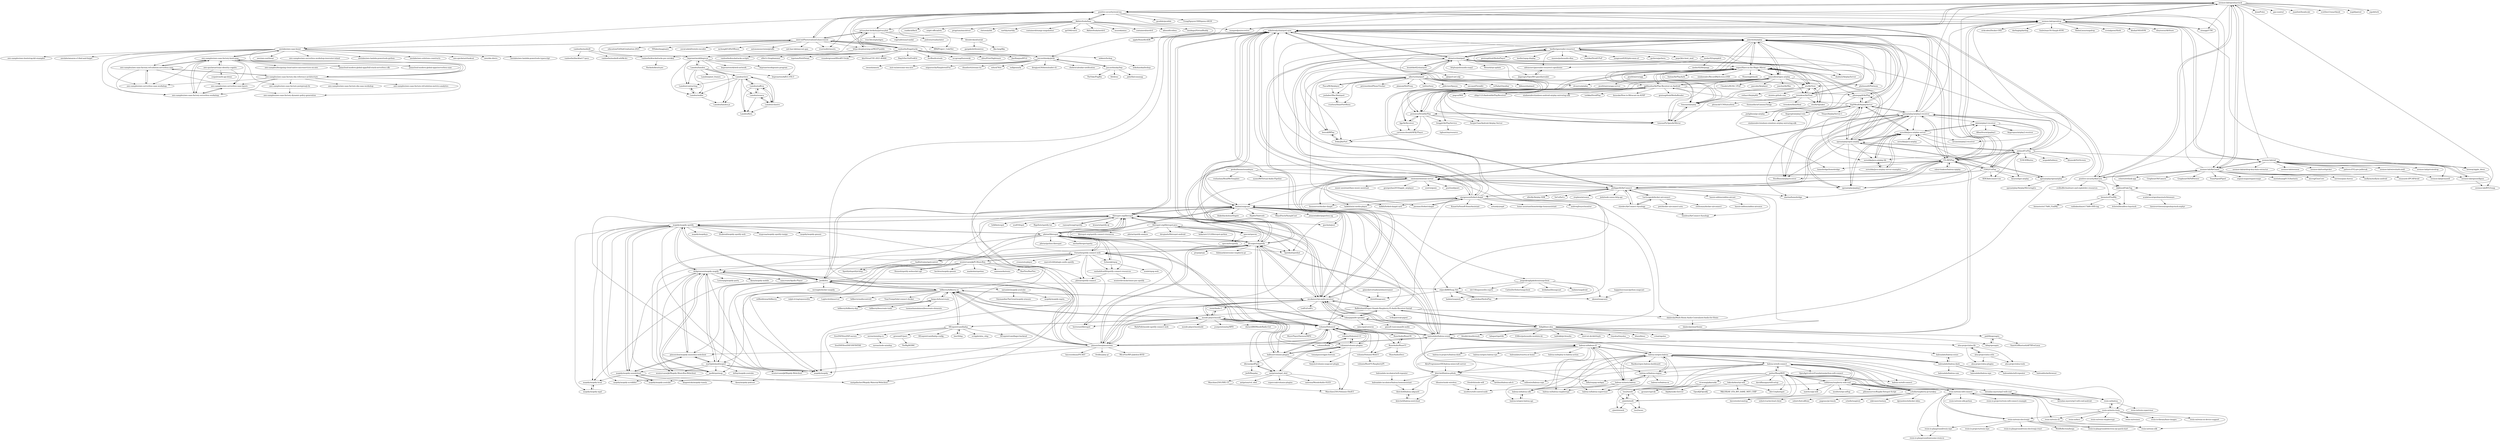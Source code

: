 digraph G {
"seemoo-lab/openhaystack" -> "positive-security/send-my"
"seemoo-lab/openhaystack" -> "seemoo-lab/opendrop"
"seemoo-lab/openhaystack" -> "positive-security/find-you"
"seemoo-lab/openhaystack" -> "seemoo-lab/AirGuard"
"seemoo-lab/openhaystack" -> "maxgoedjen/secretive" ["e"=1]
"seemoo-lab/openhaystack" -> "mikebrady/shairport-sync"
"seemoo-lab/openhaystack" -> "kean/Pulse" ["e"=1]
"seemoo-lab/openhaystack" -> "gao-sun/eul" ["e"=1]
"seemoo-lab/openhaystack" -> "utmapp/UTM" ["e"=1]
"seemoo-lab/openhaystack" -> "juanfont/headscale" ["e"=1]
"seemoo-lab/openhaystack" -> "dakhnod/FakeTag"
"seemoo-lab/openhaystack" -> "scottbez1/smartknob" ["e"=1]
"seemoo-lab/openhaystack" -> "apple/HomeKitADK" ["e"=1]
"seemoo-lab/openhaystack" -> "majd/ipatool" ["e"=1]
"seemoo-lab/openhaystack" -> "jopohl/urh" ["e"=1]
"privacybot-berkeley/privacybot" -> "bepronetwork/bepro-js"
"privacybot-berkeley/privacybot" -> "https-deeplearning-ai/MLEP-public"
"privacybot-berkeley/privacybot" -> "vegetableman/vandal"
"privacybot-berkeley/privacybot" -> "joelewis/readmelater"
"privacybot-berkeley/privacybot" -> "intel-isl/PhotorealismEnhancement"
"privacybot-berkeley/privacybot" -> "blenderskool/untab"
"privacybot-berkeley/privacybot" -> "true3dco/splashgen"
"jszczerbinsky/lwp" -> "jszczerbinsky/ptSh"
"jszczerbinsky/lwp" -> "life4/enc" ["e"=1]
"jszczerbinsky/lwp" -> "jafarlihi/connmap"
"jszczerbinsky/lwp" -> "TheYoke/PngBin" ["e"=1]
"juhovh/shairplay" -> "abrasive/shairport"
"juhovh/shairplay" -> "espes/Slave-in-the-Magic-Mirror"
"juhovh/shairplay" -> "jamesdlow/open-airplay"
"juhovh/shairplay" -> "foxsen/shairplay"
"juhovh/shairplay" -> "phonegapX/AirPlay"
"juhovh/shairplay" -> "mikebrady/shairport-sync"
"juhovh/shairplay" -> "KqSMea8/AirplayServer"
"juhovh/shairplay" -> "gpfduoduo/AirPlay-Receiver-on-Android"
"juhovh/shairplay" -> "tzwenn/PyOpenAirMirror"
"juhovh/shairplay" -> "pentateu/DroidAirPlay"
"juhovh/shairplay" -> "dsafa22/AirplayServer"
"juhovh/shairplay" -> "nto/AirView"
"juhovh/shairplay" -> "FD-/RPiPlay"
"juhovh/shairplay" -> "plutinosoft/Platinum" ["e"=1]
"juhovh/shairplay" -> "hzeller/gmrender-resurrect"
"ejurgensen/forked-daapd" -> "jasonmc/forked-daapd"
"ejurgensen/forked-daapd" -> "mikebrady/shairport-sync"
"ejurgensen/forked-daapd" -> "kalkih/forked-daapd-card"
"ejurgensen/forked-daapd" -> "abrasive/shairport"
"ejurgensen/forked-daapd" -> "linuxserver/docker-daapd"
"ejurgensen/forked-daapd" -> "notandy/ympd" ["e"=1]
"ejurgensen/forked-daapd" -> "skalavala/Multi-Room-Audio-Centralized-Audio-for-Home"
"ejurgensen/forked-daapd" -> "philippe44/AirConnect"
"ejurgensen/forked-daapd" -> "home-assistant/homebridge-homeassistant" ["e"=1]
"ejurgensen/forked-daapd" -> "badaix/snapcast"
"ejurgensen/forked-daapd" -> "espes/Slave-in-the-Magic-Mirror"
"ejurgensen/forked-daapd" -> "andrewjfreyer/monitor" ["e"=1]
"ejurgensen/forked-daapd" -> "juhovh/shairplay"
"ejurgensen/forked-daapd" -> "kalkih/mini-media-player" ["e"=1]
"ejurgensen/forked-daapd" -> "KmanOz/Sonoff-HomeAssistant" ["e"=1]
"librespot-org/librespot" -> "dtcooper/raspotify"
"librespot-org/librespot" -> "Spotifyd/spotifyd" ["e"=1]
"librespot-org/librespot" -> "plietar/librespot"
"librespot-org/librespot" -> "badaix/snapcast"
"librespot-org/librespot" -> "hrkfdn/ncspot" ["e"=1]
"librespot-org/librespot" -> "librespot-org/librespot-java"
"librespot-org/librespot" -> "xou816/spot" ["e"=1]
"librespot-org/librespot" -> "jpochyla/psst" ["e"=1]
"librespot-org/librespot" -> "Rigellute/spotify-tui" ["e"=1]
"librespot-org/librespot" -> "mikebrady/shairport-sync"
"librespot-org/librespot" -> "ramsayleung/rspotify"
"librespot-org/librespot" -> "nicokaiser/rpi-audio-receiver"
"librespot-org/librespot" -> "kraxarn/spotify-qt" ["e"=1]
"librespot-org/librespot" -> "mopidy/mopidy" ["e"=1]
"librespot-org/librespot" -> "mopidy/mopidy-spotify"
"seemoo-lab/openwifipass" -> "seemoo-lab/owl"
"seemoo-lab/openwifipass" -> "seemoo-lab/BTLEmap"
"badaix/snapcast" -> "librespot-org/librespot"
"badaix/snapcast" -> "mikebrady/shairport-sync"
"badaix/snapcast" -> "mopidy/mopidy" ["e"=1]
"badaix/snapcast" -> "dtcooper/raspotify"
"badaix/snapcast" -> "jaedb/Iris"
"badaix/snapcast" -> "balenalabs/balena-sound"
"badaix/snapcast" -> "jorgenkraghjakobsen/snapclient"
"badaix/snapcast" -> "nicokaiser/rpi-audio-receiver"
"badaix/snapcast" -> "Spotifyd/spotifyd" ["e"=1]
"badaix/snapcast" -> "blakeblackshear/frigate" ["e"=1]
"badaix/snapcast" -> "Hypfer/Valetudo" ["e"=1]
"badaix/snapcast" -> "MayaPosch/NymphCast" ["e"=1]
"badaix/snapcast" -> "jonaswinkler/paperless-ng" ["e"=1]
"badaix/snapcast" -> "plietar/librespot"
"badaix/snapcast" -> "stijnvdb88/Snap.Net"
"volumio/Volumio2" -> "volumio/Volumio2-UI"
"volumio/Volumio2" -> "volumio/volumio-plugins"
"volumio/Volumio2" -> "moode-player/moode"
"volumio/Volumio2" -> "balbuze/volumio-plugins"
"volumio/Volumio2" -> "volumio/Build"
"volumio/Volumio2" -> "pimusicbox/pimusicbox"
"volumio/Volumio2" -> "RuneAudio/RuneUI"
"volumio/Volumio2" -> "volumio/Volumio-WebUI"
"volumio/Volumio2" -> "badaix/snapcast"
"volumio/Volumio2" -> "Saiyato/volumio-snapcast-plugin"
"volumio/Volumio2" -> "dtcooper/raspotify"
"volumio/Volumio2" -> "balenalabs/balena-sound"
"volumio/Volumio2" -> "RuneAudio/RuneOS"
"volumio/Volumio2" -> "MusicPlayerDaemon/MPD" ["e"=1]
"volumio/Volumio2" -> "Fornoth/spotify-connect-web"
"dtcooper/raspotify" -> "librespot-org/librespot"
"dtcooper/raspotify" -> "nicokaiser/rpi-audio-receiver"
"dtcooper/raspotify" -> "mikebrady/shairport-sync"
"dtcooper/raspotify" -> "plietar/librespot"
"dtcooper/raspotify" -> "Spotifyd/spotifyd" ["e"=1]
"dtcooper/raspotify" -> "pimusicbox/pimusicbox"
"dtcooper/raspotify" -> "badaix/snapcast"
"dtcooper/raspotify" -> "balenalabs/balena-sound"
"dtcooper/raspotify" -> "Fornoth/spotify-connect-web"
"dtcooper/raspotify" -> "mopidy/mopidy" ["e"=1]
"dtcooper/raspotify" -> "pivpn/pivpn" ["e"=1]
"dtcooper/raspotify" -> "volumio/Volumio2"
"dtcooper/raspotify" -> "FD-/RPiPlay"
"dtcooper/raspotify" -> "thibmaek/awesome-raspberry-pi" ["e"=1]
"dtcooper/raspotify" -> "billz/raspap-webgui" ["e"=1]
"jaedb/Iris" -> "mopidy/mopidy-spotify"
"jaedb/Iris" -> "dirkgroenen/mopidy-mopify"
"jaedb/Iris" -> "mopidy/mopidy" ["e"=1]
"jaedb/Iris" -> "jaedb/spotmop"
"jaedb/Iris" -> "badaix/snapcast"
"jaedb/Iris" -> "pimusicbox/mopidy-musicbox-webclient"
"jaedb/Iris" -> "pimusicbox/pimusicbox"
"jaedb/Iris" -> "stijnvdb88/Snap.Net"
"jaedb/Iris" -> "mopidy/mopidy-local"
"jaedb/Iris" -> "natumbri/mopidy-youtube"
"jaedb/Iris" -> "martijnboland/moped"
"jaedb/Iris" -> "librespot-org/librespot"
"jaedb/Iris" -> "wernight/docker-mopidy"
"jaedb/Iris" -> "dtcooper/raspotify"
"jaedb/Iris" -> "hifiberry/hifiberry-os"
"mopidy/mopidy-local" -> "mopidy/mopidy-mpd"
"mopidy/mopidy-soundcloud" -> "mopidy/mopidy-youtube"
"mopidy/mopidy-soundcloud" -> "kingosticks/mopidy-tunein"
"mopidy/mopidy-soundcloud" -> "mopidy/mopidy-local"
"mopidy/mopidy-soundcloud" -> "tkem/mopidy-podcast"
"mopidy/mopidy-soundcloud" -> "pimusicbox/mopidy-musicbox-webclient"
"mopidy/mopidy-soundcloud" -> "mopidy/mopidy-spotify"
"mopidy/mopidy-spotify" -> "jaedb/Iris"
"mopidy/mopidy-spotify" -> "mopidy/mopidy-soundcloud"
"mopidy/mopidy-spotify" -> "mopidy/mopidy" ["e"=1]
"mopidy/mopidy-spotify" -> "dirkgroenen/mopidy-mopify"
"mopidy/mopidy-spotify" -> "lfcabend/mopidy-spotify-web"
"mopidy/mopidy-spotify" -> "mopidy/mopidy-youtube"
"mopidy/mopidy-spotify" -> "trygveaa/mopidy-spotify-tunigo"
"mopidy/mopidy-spotify" -> "mopidy/mopidy-local"
"mopidy/mopidy-spotify" -> "plietar/librespot"
"mopidy/mopidy-spotify" -> "mopidy/mopidy-scrobbler"
"mopidy/mopidy-spotify" -> "mopidy/mopidy-mpd"
"mopidy/mopidy-spotify" -> "mopidy/mopidy-gmusic" ["e"=1]
"mopidy/mopidy-spotify" -> "librespot-org/librespot"
"mopidy/mopidy-spotify" -> "jaedb/spotmop"
"mopidy/mopidy-spotify" -> "mopidy/mopidy.js"
"mopidy/mopidy-youtube" -> "mopidy/mopidy-soundcloud"
"geekuillaume/soundsync" -> "badaix/snapcast"
"geekuillaume/soundsync" -> "roshanlam/ReadMeTemplate" ["e"=1]
"geekuillaume/soundsync" -> "mariolukas/HydraPlay"
"geekuillaume/soundsync" -> "owntone/owntone-server"
"geekuillaume/soundsync" -> "syams86/Virtual-Audio-Pipeline" ["e"=1]
"seemoo-lab/opendrop" -> "seemoo-lab/owl"
"seemoo-lab/opendrop" -> "seemoo-lab/openhaystack"
"seemoo-lab/opendrop" -> "utmapp/UTM" ["e"=1]
"seemoo-lab/opendrop" -> "darlinghq/darling" ["e"=1]
"seemoo-lab/opendrop" -> "maxgoedjen/secretive" ["e"=1]
"seemoo-lab/opendrop" -> "FD-/RPiPlay"
"seemoo-lab/opendrop" -> "foxlet/macOS-Simple-KVM" ["e"=1]
"seemoo-lab/opendrop" -> "mikebrady/shairport-sync"
"seemoo-lab/opendrop" -> "hexway/apple_bleee" ["e"=1]
"seemoo-lab/opendrop" -> "RobinLinus/snapdrop" ["e"=1]
"seemoo-lab/opendrop" -> "sveinbjornt/Sloth" ["e"=1]
"seemoo-lab/opendrop" -> "kholia/OSX-KVM" ["e"=1]
"seemoo-lab/opendrop" -> "rileytestut/AltStore" ["e"=1]
"seemoo-lab/opendrop" -> "sickcodes/Docker-OSX" ["e"=1]
"seemoo-lab/opendrop" -> "jpochyla/psst" ["e"=1]
"hifiberry/hifiberry-os" -> "bang-olufsen/create"
"hifiberry/hifiberry-os" -> "hifiberry/hifiberry-dsp"
"hifiberry/hifiberry-os" -> "hifiberry/audiocontrol2"
"hifiberry/hifiberry-os" -> "nicokaiser/rpi-audio-receiver"
"hifiberry/hifiberry-os" -> "moode-player/moode"
"hifiberry/hifiberry-os" -> "TonyTromp/tidal-connect-docker" ["e"=1]
"hifiberry/hifiberry-os" -> "willholdoway/hifiberry"
"hifiberry/hifiberry-os" -> "HEnquist/camilladsp"
"hifiberry/hifiberry-os" -> "balenalabs/balena-sound"
"hifiberry/hifiberry-os" -> "pimusicbox/pimusicbox"
"hifiberry/hifiberry-os" -> "mikebrady/shairport-sync"
"hifiberry/hifiberry-os" -> "ralph-irving/squeezelite" ["e"=1]
"hifiberry/hifiberry-os" -> "badaix/snapcast"
"hifiberry/hifiberry-os" -> "Logitech/slimserver" ["e"=1]
"hifiberry/hifiberry-os" -> "jaedb/Iris"
"AkihiroSuda/lima" -> "positive-security/send-my"
"AkihiroSuda/lima" -> "chriswalz/bit" ["e"=1]
"AkihiroSuda/lima" -> "earthly/earthly" ["e"=1]
"AkihiroSuda/lima" -> "containerd/stargz-snapshotter" ["e"=1]
"AkihiroSuda/lima" -> "maxgoedjen/secretive" ["e"=1]
"AkihiroSuda/lima" -> "gyf304/vmcli" ["e"=1]
"AkihiroSuda/lima" -> "AkihiroSuda/nerdctl" ["e"=1]
"AkihiroSuda/lima" -> "mszoek/airyx" ["e"=1]
"AkihiroSuda/lima" -> "containerd/nerdctl" ["e"=1]
"AkihiroSuda/lima" -> "abiosoft/colima" ["e"=1]
"AkihiroSuda/lima" -> "privacybot-berkeley/privacybot"
"AkihiroSuda/lima" -> "insidegui/VirtualBuddy" ["e"=1]
"AkihiroSuda/lima" -> "runfinch/finch" ["e"=1]
"AkihiroSuda/lima" -> "sniptt-official/ots" ["e"=1]
"AkihiroSuda/lima" -> "progrium/macdriver" ["e"=1]
"intel-isl/PhotorealismEnhancement" -> "positive-security/send-my"
"intel-isl/PhotorealismEnhancement" -> "bepronetwork/bepro-js"
"intel-isl/PhotorealismEnhancement" -> "awslabs/aws-saas-boost"
"intel-isl/PhotorealismEnhancement" -> "https-deeplearning-ai/MLEP-public"
"intel-isl/PhotorealismEnhancement" -> "IBM/Project_CodeNet" ["e"=1]
"intel-isl/PhotorealismEnhancement" -> "trustwallet/assets" ["e"=1]
"intel-isl/PhotorealismEnhancement" -> "vanhoefm/fragattacks"
"intel-isl/PhotorealismEnhancement" -> "privacybot-berkeley/privacybot"
"intel-isl/PhotorealismEnhancement" -> "jszczerbinsky/ptSh"
"intel-isl/PhotorealismEnhancement" -> "education/GitHubGraduation-2021" ["e"=1]
"intel-isl/PhotorealismEnhancement" -> "NVlabs/imaginaire" ["e"=1]
"intel-isl/PhotorealismEnhancement" -> "yuval-alaluf/restyle-encoder" ["e"=1]
"intel-isl/PhotorealismEnhancement" -> "mchong6/GANsNRoses" ["e"=1]
"intel-isl/PhotorealismEnhancement" -> "autonomousvision/giraffe" ["e"=1]
"intel-isl/PhotorealismEnhancement" -> "mit-han-lab/anycost-gan" ["e"=1]
"KqSMea8/AirplayServer" -> "fingergit/airplay2-win"
"KqSMea8/AirplayServer" -> "phonegapX/AirPlay"
"KqSMea8/AirplayServer" -> "serezhka/java-airplay-lib"
"KqSMea8/AirplayServer" -> "Titaye/AirplayServer-1"
"KqSMea8/AirplayServer" -> "serezhka/java-airplay-server"
"KqSMea8/AirplayServer" -> "openairplay/open-airplay"
"KqSMea8/AirplayServer" -> "juhovh/shairplay"
"KqSMea8/AirplayServer" -> "SteeBono/airplayreceiver"
"KqSMea8/AirplayServer" -> "gpfduoduo/AirPlay-Receiver-on-Android"
"KqSMea8/AirplayServer" -> "openairplay/airplay2-receiver"
"KqSMea8/AirplayServer" -> "pentateu/DroidAirPlay"
"pentateu/DroidAirPlay" -> "fgp/AirReceiver"
"pentateu/DroidAirPlay" -> "gpfduoduo/AirPlay-Receiver-on-Android"
"pentateu/DroidAirPlay" -> "fenggit/AirPlayService"
"pentateu/DroidAirPlay" -> "tzwenn/PyOpenAirMirror"
"pentateu/DroidAirPlay" -> "SergioChan/Android-Airplay-Server"
"pentateu/DroidAirPlay" -> "carsonmcdonald/AP4J-Player"
"pentateu/DroidAirPlay" -> "froks/JAirPort"
"hzeller/gmrender-resurrect" -> "hzeller/upnp-display"
"hzeller/gmrender-resurrect" -> "ademenev/gmrender-resurrect-openhome"
"hzeller/gmrender-resurrect" -> "medoc92/upmpdcli"
"hzeller/gmrender-resurrect" -> "JiapengLi/OpenWrt-gmediarender"
"hzeller/gmrender-resurrect" -> "plutinosoft/Platinum" ["e"=1]
"hzeller/gmrender-resurrect" -> "abrasive/shairport"
"hzeller/gmrender-resurrect" -> "masmu/pulseaudio-dlna" ["e"=1]
"hzeller/gmrender-resurrect" -> "juhovh/shairplay"
"hzeller/gmrender-resurrect" -> "trishika/DroidUPnP"
"hzeller/gmrender-resurrect" -> "nicokaiser/rpi-audio-receiver"
"hzeller/gmrender-resurrect" -> "yangxuan8282/phicomm-n1" ["e"=1]
"hzeller/gmrender-resurrect" -> "gerbera/gerbera" ["e"=1]
"hzeller/gmrender-resurrect" -> "mikebrady/shairport-sync"
"hzeller/gmrender-resurrect" -> "pepe2k/u-boot_mod" ["e"=1]
"hzeller/gmrender-resurrect" -> "geniusgithub/MediaPlayer" ["e"=1]
"brendan-myers/rpi3-wifi-conf" -> "brendan-myers/rpi3-wifi-conf-android"
"Arkq/bluez-alsa" -> "nicokaiser/rpi-audio-receiver"
"Arkq/bluez-alsa" -> "lukasjapan/bt-speaker"
"Arkq/bluez-alsa" -> "bluez/bluez" ["e"=1]
"Arkq/bluez-alsa" -> "i-rinat/apulse" ["e"=1]
"Arkq/bluez-alsa" -> "pali/libopenaptx"
"Arkq/bluez-alsa" -> "Arkq/openaptx"
"Arkq/bluez-alsa" -> "bluekitchen/btstack" ["e"=1]
"Arkq/bluez-alsa" -> "BaReinhard/Super-Simple-Raspberry-Pi-Audio-Receiver-Install"
"Arkq/bluez-alsa" -> "labapart/gattlib" ["e"=1]
"Arkq/bluez-alsa" -> "EHfive/pulseaudio-modules-bt" ["e"=1]
"Arkq/bluez-alsa" -> "hzeller/gmrender-resurrect"
"Arkq/bluez-alsa" -> "badaix/snapcast"
"Arkq/bluez-alsa" -> "bablokb/pi-btaudio"
"Arkq/bluez-alsa" -> "intel-iot-devkit/tinyb" ["e"=1]
"Arkq/bluez-alsa" -> "tinyalsa/tinyalsa"
"mikebrady/shairport-sync" -> "FD-/RPiPlay"
"mikebrady/shairport-sync" -> "abrasive/shairport"
"mikebrady/shairport-sync" -> "badaix/snapcast"
"mikebrady/shairport-sync" -> "nfarina/homebridge" ["e"=1]
"mikebrady/shairport-sync" -> "openairplay/airplay2-receiver"
"mikebrady/shairport-sync" -> "ejurgensen/forked-daapd"
"mikebrady/shairport-sync" -> "dtcooper/raspotify"
"mikebrady/shairport-sync" -> "philippe44/AirConnect"
"mikebrady/shairport-sync" -> "juhovh/shairplay"
"mikebrady/shairport-sync" -> "nicokaiser/rpi-audio-receiver"
"mikebrady/shairport-sync" -> "librespot-org/librespot"
"mikebrady/shairport-sync" -> "apple/HomeKitADK" ["e"=1]
"mikebrady/shairport-sync" -> "seemoo-lab/openhaystack"
"mikebrady/shairport-sync" -> "homebridge/homebridge" ["e"=1]
"mikebrady/shairport-sync" -> "seemoo-lab/opendrop"
"moode-player/moode" -> "volumio/Volumio2"
"moode-player/moode" -> "antiprism/mpd_oled"
"moode-player/moode" -> "hifiberry/hifiberry-os"
"moode-player/moode" -> "HEnquist/camilladsp"
"moode-player/moode" -> "rern/rAudio-1"
"moode-player/moode" -> "moode-player/mosbuild"
"moode-player/moode" -> "dhrone/pydPiper"
"moode-player/moode" -> "jcorporation/myMPD" ["e"=1]
"moode-player/moode" -> "volumio/volumio-plugins"
"moode-player/moode" -> "MusicPlayerDaemon/MPD" ["e"=1]
"moode-player/moode" -> "pimusicbox/pimusicbox"
"moode-player/moode" -> "nicokaiser/rpi-audio-receiver"
"moode-player/moode" -> "duracell80/MoodeRadio-Get"
"moode-player/moode" -> "RafaPolit/moode-spotify-connect-web"
"moode-player/moode" -> "volumio/Build"
"seemoo-lab/AirGuard" -> "seemoo-lab/openhaystack"
"seemoo-lab/AirGuard" -> "positive-security/find-you"
"seemoo-lab/AirGuard" -> "nuvious/pam-duress" ["e"=1]
"seemoo-lab/AirGuard" -> "mollyim/mollyim-android" ["e"=1]
"seemoo-lab/AirGuard" -> "emanuele-f/PCAPdroid" ["e"=1]
"seemoo-lab/AirGuard" -> "celzero/rethink-app" ["e"=1]
"seemoo-lab/AirGuard" -> "GrapheneOS/Camera" ["e"=1]
"seemoo-lab/AirGuard" -> "GrapheneOS/PdfViewer" ["e"=1]
"seemoo-lab/AirGuard" -> "TeamPiped/Piped" ["e"=1]
"seemoo-lab/AirGuard" -> "seemoo-lab/openwifipass"
"seemoo-lab/AirGuard" -> "seemoo-lab/opendrop"
"seemoo-lab/AirGuard" -> "seemoo-lab/owl"
"seemoo-lab/AirGuard" -> "organicmaps/organicmaps" ["e"=1]
"seemoo-lab/AirGuard" -> "austinhuang0131/barinsta" ["e"=1]
"seemoo-lab/AirGuard" -> "microg/GmsCore" ["e"=1]
"nicokaiser/rpi-audio-receiver" -> "hifiberry/hifiberry-os"
"nicokaiser/rpi-audio-receiver" -> "dtcooper/raspotify"
"nicokaiser/rpi-audio-receiver" -> "balenalabs/balena-sound"
"nicokaiser/rpi-audio-receiver" -> "BaReinhard/Super-Simple-Raspberry-Pi-Audio-Receiver-Install"
"nicokaiser/rpi-audio-receiver" -> "lukasjapan/bt-speaker"
"nicokaiser/rpi-audio-receiver" -> "mikebrady/shairport-sync"
"nicokaiser/rpi-audio-receiver" -> "badaix/snapcast"
"nicokaiser/rpi-audio-receiver" -> "Arkq/bluez-alsa"
"nicokaiser/rpi-audio-receiver" -> "librespot-org/librespot"
"nicokaiser/rpi-audio-receiver" -> "moode-player/moode"
"nicokaiser/rpi-audio-receiver" -> "hzeller/gmrender-resurrect"
"nicokaiser/rpi-audio-receiver" -> "FD-/RPiPlay"
"nicokaiser/rpi-audio-receiver" -> "LedFx/LedFx" ["e"=1]
"nicokaiser/rpi-audio-receiver" -> "pimusicbox/pimusicbox"
"nicokaiser/rpi-audio-receiver" -> "rern/rAudio-1"
"mbkore/lockup" -> "nekohasekai/lockup"
"balena-io/wifi-connect" -> "txn2/txwifi"
"balena-io/wifi-connect" -> "balena-io/open-balena"
"balena-io/wifi-connect" -> "jasbur/RaspiWiFi"
"balena-io/wifi-connect" -> "sabhiram/raspberry-wifi-conf"
"balena-io/wifi-connect" -> "OpenAgricultureFoundation/python-wifi-connect"
"balena-io/wifi-connect" -> "cjimti/iotwifi"
"balena-io/wifi-connect" -> "klutchell/balena-pihole"
"balena-io/wifi-connect" -> "brendan-myers/rpi3-wifi-conf"
"balena-io/wifi-connect" -> "willswire/balena-cups"
"balena-io/wifi-connect" -> "schollz/raspberry-pi-turnkey"
"balena-io/wifi-connect" -> "balena-os/balena-engine"
"tinyalsa/tinyalsa" -> "alsa-project/alsa-lib"
"schollz/raspberry-pi-turnkey" -> "sabhiram/raspberry-wifi-conf"
"schollz/raspberry-pi-turnkey" -> "davesteele/comitup"
"schollz/raspberry-pi-turnkey" -> "jasbur/RaspiWiFi"
"schollz/raspberry-pi-turnkey" -> "sohutv/cachecloud-client" ["e"=1]
"schollz/raspberry-pi-turnkey" -> "sohutv/hotcaffeine" ["e"=1]
"schollz/raspberry-pi-turnkey" -> "pageauc/pi-timolo" ["e"=1]
"schollz/raspberry-pi-turnkey" -> "schollz/snaptext"
"schollz/raspberry-pi-turnkey" -> "balena-io/wifi-connect"
"schollz/raspberry-pi-turnkey" -> "nikivanov/watney"
"schollz/raspberry-pi-turnkey" -> "dprandzioch/docker-ddns" ["e"=1]
"FD-/RPiPlay" -> "mikebrady/shairport-sync"
"FD-/RPiPlay" -> "antimof/UxPlay"
"FD-/RPiPlay" -> "openairplay/airplay2-receiver"
"FD-/RPiPlay" -> "FDH2/UxPlay"
"FD-/RPiPlay" -> "juhovh/shairplay"
"FD-/RPiPlay" -> "rahul-thakoor/balena-rpiplay"
"FD-/RPiPlay" -> "seemoo-lab/opendrop"
"FD-/RPiPlay" -> "philippe44/AirConnect"
"FD-/RPiPlay" -> "dtcooper/raspotify"
"FD-/RPiPlay" -> "seemoo-lab/openhaystack"
"FD-/RPiPlay" -> "balenalabs/balena-sound"
"FD-/RPiPlay" -> "KqSMea8/AirplayServer"
"FD-/RPiPlay" -> "nicokaiser/rpi-audio-receiver"
"FD-/RPiPlay" -> "homebridge/homebridge" ["e"=1]
"FD-/RPiPlay" -> "nfarina/homebridge" ["e"=1]
"abrasive/shairport" -> "juhovh/shairplay"
"abrasive/shairport" -> "mikebrady/shairport-sync"
"abrasive/shairport" -> "albertz/shairport"
"abrasive/shairport" -> "hzeller/gmrender-resurrect"
"abrasive/shairport" -> "hendrikw82/shairport"
"abrasive/shairport" -> "jamesdlow/open-airplay"
"abrasive/shairport" -> "espes/Slave-in-the-Magic-Mirror"
"abrasive/shairport" -> "ejurgensen/forked-daapd"
"abrasive/shairport" -> "trenskow/AirFloat"
"abrasive/shairport" -> "nto/AirView"
"abrasive/shairport" -> "hfujita/pulseaudio-raop2"
"abrasive/shairport" -> "elcuervo/airplay" ["e"=1]
"abrasive/shairport" -> "fgp/AirReceiver"
"abrasive/shairport" -> "bencall/RPlay"
"abrasive/shairport" -> "Hexxeh/rpi-update" ["e"=1]
"lukasjapan/bt-speaker" -> "BaReinhard/Super-Simple-Raspberry-Pi-Audio-Receiver-Install"
"lukasjapan/bt-speaker" -> "nicokaiser/rpi-audio-receiver"
"lukasjapan/bt-speaker" -> "mincequi/cornrow"
"lukasjapan/bt-speaker" -> "Arkq/bluez-alsa"
"lukasjapan/bt-speaker" -> "gmsoft-tuxicoman/bt-audio"
"lukasjapan/bt-speaker" -> "herrernst/librespot"
"acalatrava/openhaystack-firmware" -> "koenvervloesem/openhaystack-zephyr"
"biemster/FindMy" -> "biemster/st17h66_FindMy"
"biemster/FindMy" -> "vadimkozhin/st17h66-OHS-tag"
"biemster/FindMy" -> "dchristl/headless-haystack"
"positive-security/find-you" -> "seemoo-lab/openhaystack"
"positive-security/find-you" -> "positive-security/send-my"
"positive-security/find-you" -> "seemoo-lab/AirGuard"
"positive-security/find-you" -> "dakhnod/FakeTag"
"positive-security/find-you" -> "biemster/FindMy"
"positive-security/find-you" -> "evilbuffer/malware-and-exploitdev-resources" ["e"=1]
"dirkgroenen/mopidy-mopify" -> "martijnboland/moped"
"dirkgroenen/mopidy-mopify" -> "jaedb/spotmop"
"dirkgroenen/mopidy-mopify" -> "pimusicbox/mopidy-musicbox-webclient"
"dirkgroenen/mopidy-mopify" -> "jaedb/Iris"
"dirkgroenen/mopidy-mopify" -> "mopidy/mopidy-spotify"
"dirkgroenen/mopidy-mopify" -> "Lesterpig/mopidy-party"
"dirkgroenen/mopidy-mopify" -> "matgallacher/Mopidy-Material-Webclient"
"dirkgroenen/mopidy-mopify" -> "woutervanwijk/Mopidy-MusicBox-Webclient"
"dirkgroenen/mopidy-mopify" -> "mopidy/mopidy" ["e"=1]
"dirkgroenen/mopidy-mopify" -> "mopidy/mopidy-soundcloud"
"dirkgroenen/mopidy-mopify" -> "tkem/mopidy-mobile"
"dirkgroenen/mopidy-mopify" -> "samcreate/Apollo-Player"
"dirkgroenen/mopidy-mopify" -> "mopidy/mopidy-youtube"
"pimusicbox/pimusicbox" -> "dtcooper/raspotify"
"pimusicbox/pimusicbox" -> "mopidy/mopidy" ["e"=1]
"pimusicbox/pimusicbox" -> "pimusicbox/mopidy-musicbox-webclient"
"pimusicbox/pimusicbox" -> "volumio/Volumio2"
"pimusicbox/pimusicbox" -> "jaedb/Iris"
"pimusicbox/pimusicbox" -> "moode-player/moode"
"pimusicbox/pimusicbox" -> "badaix/snapcast"
"pimusicbox/pimusicbox" -> "hifiberry/hifiberry-os"
"pimusicbox/pimusicbox" -> "mikebrady/shairport-sync"
"pimusicbox/pimusicbox" -> "balenalabs/balena-sound"
"pimusicbox/pimusicbox" -> "mopidy/mopidy-spotify"
"pimusicbox/pimusicbox" -> "lanceseidman/PiCAST" ["e"=1]
"pimusicbox/pimusicbox" -> "nicokaiser/rpi-audio-receiver"
"pimusicbox/pimusicbox" -> "fredley/play-pi"
"pimusicbox/pimusicbox" -> "MiczFlor/RPi-Jukebox-RFID" ["e"=1]
"jorgenkraghjakobsen/snapclient" -> "CarlosDerSeher/snapclient"
"jorgenkraghjakobsen/snapclient" -> "stijnvdb88/Snap.Net"
"jorgenkraghjakobsen/snapclient" -> "bridadan/libsnapcast"
"jorgenkraghjakobsen/snapclient" -> "badaix/snapweb"
"jorgenkraghjakobsen/snapclient" -> "badaix/snapdroid"
"jorgenkraghjakobsen/snapclient" -> "xkonni/snapcastr"
"jorgenkraghjakobsen/snapclient" -> "sle118/squeezelite-esp32" ["e"=1]
"vanhoefm/fragattacks" -> "vanhoefm/krackattacks-scripts" ["e"=1]
"vanhoefm/fragattacks" -> "s0lst1c3/eaphammer" ["e"=1]
"vanhoefm/fragattacks" -> "positive-security/send-my"
"vanhoefm/fragattacks" -> "vanhoefm/krackattacks-poc-zerokey"
"vanhoefm/fragattacks" -> "topotam/PetitPotam" ["e"=1]
"vanhoefm/fragattacks" -> "mbkore/lockup"
"vanhoefm/fragattacks" -> "intel-isl/PhotorealismEnhancement"
"vanhoefm/fragattacks" -> "jszczerbinsky/ptSh"
"vanhoefm/fragattacks" -> "vxunderground/WinAPI-Tricks" ["e"=1]
"vanhoefm/fragattacks" -> "klezVirus/CVE-2021-40444" ["e"=1]
"vanhoefm/fragattacks" -> "Rog3rSm1th/Profil3r" ["e"=1]
"vanhoefm/fragattacks" -> "ZerBea/hcxtools" ["e"=1]
"vanhoefm/fragattacks" -> "nccgroup/fuzzowski" ["e"=1]
"vanhoefm/fragattacks" -> "afwu/PrintNightmare" ["e"=1]
"vanhoefm/fragattacks" -> "JiaoXianjun/BTLE" ["e"=1]
"balena-io/balena-cli" -> "balena-io/balena-sdk"
"balena-io/balena-cli" -> "balena-io/open-balena"
"balena-io/balena-cli" -> "balena-io/balena-supervisor"
"balena-io/balena-cli" -> "balena-os/meta-balena"
"balena-io/balena-cli" -> "balena-os/balena-engine"
"balena-io/balena-cli" -> "balena-os/balena-raspberrypi"
"balena-io/balena-cli" -> "balena-io-projects/balena-dash"
"balena-io/balena-cli" -> "klutchell/balena-pihole"
"balena-io/balena-cli" -> "balena-io/open-balena-vpn"
"balena-io/balena-cli" -> "balenalabs/rosetta-at-home"
"balena-io/balena-cli" -> "balena-io/deploy-to-balena-action"
"1activegeek/docker-airconnect" -> "pwt/docker-airconnect-arm"
"1activegeek/docker-airconnect" -> "philippe44/AirConnect"
"1activegeek/docker-airconnect" -> "eizedev/AirConnect-Synology"
"1activegeek/docker-airconnect" -> "swilsonau/docker-airconnect"
"alsa-project/alsa-lib" -> "alsa-project/alsa-utils"
"alsa-project/alsa-lib" -> "alsa-project/alsa-tools"
"alsa-project/alsa-lib" -> "alsa-project/alsa-plugins"
"seemoo-lab/owl" -> "seemoo-lab/opendrop"
"seemoo-lab/owl" -> "seemoo-lab/wireshark-awdl"
"seemoo-lab/owl" -> "seemoo-lab/openwifipass"
"seemoo-lab/owl" -> "hexway/apple_bleee" ["e"=1]
"seemoo-lab/owl" -> "seemoo-lab/BTLEmap"
"seemoo-lab/owl" -> "seemoo-lab/proxawdl"
"seemoo-lab/owl" -> "seemoo-lab/privatedrop"
"seemoo-lab/owl" -> "seemoo-lab/airdrop-keychain-extractor"
"seemoo-lab/owl" -> "seemoo-lab/nexmon" ["e"=1]
"seemoo-lab/owl" -> "seemoo-lab/toothpicker" ["e"=1]
"seemoo-lab/owl" -> "seemoo-lab/openhaystack"
"seemoo-lab/owl" -> "seemoo-lab/AirGuard"
"seemoo-lab/owl" -> "pattern-f/TQ-pre-jailbreak" ["e"=1]
"mariolukas/HydraPlay" -> "stijnvdb88/Snap.Net"
"stijnvdb88/Snap.Net" -> "xkonni/snapcastr"
"stijnvdb88/Snap.Net" -> "badaix/snapweb"
"stijnvdb88/Snap.Net" -> "christf/snapcastc"
"stijnvdb88/Snap.Net" -> "mariolukas/HydraPlay"
"openairplay/open-airplay" -> "openairplay/openairplay"
"openairplay/open-airplay" -> "espes/Slave-in-the-Magic-Mirror"
"openairplay/open-airplay" -> "serezhka/java-airplay-server"
"openairplay/open-airplay" -> "KqSMea8/AirplayServer"
"openairplay/open-airplay" -> "serezhka/java-airplay-lib"
"openairplay/open-airplay" -> "phonegapX/AirPlay"
"openairplay/open-airplay" -> "openairplay/airplay2-receiver"
"openairplay/open-airplay" -> "openairplay/goplay2"
"openairplay/open-airplay" -> "SteeBono/airplayreceiver"
"openairplay/open-airplay" -> "juhovh/shairplay"
"openairplay/open-airplay" -> "antimof/UxPlay"
"rahul-thakoor/balena-rpiplay" -> "FD-/RPiPlay"
"fingergit/airplay2-win" -> "KqSMea8/AirplayServer"
"fingergit/airplay2-win" -> "SteeBono/airplayreceiver"
"fingergit/airplay2-win" -> "xindawndev/xindawn-windows-airplay-mirroring-sdk"
"espes/Slave-in-the-Magic-Mirror" -> "tzwenn/PyOpenAirMirror"
"espes/Slave-in-the-Magic-Mirror" -> "jamesdlow/open-airplay"
"espes/Slave-in-the-Magic-Mirror" -> "foxsen/shairplay"
"espes/Slave-in-the-Magic-Mirror" -> "juhovh/shairplay"
"espes/Slave-in-the-Magic-Mirror" -> "gpfduoduo/AirPlay-Receiver-on-Android"
"espes/Slave-in-the-Magic-Mirror" -> "pentateu/DroidAirPlay"
"espes/Slave-in-the-Magic-Mirror" -> "nto/AirView"
"espes/Slave-in-the-Magic-Mirror" -> "joelgibson/go-airplay"
"espes/Slave-in-the-Magic-Mirror" -> "openairplay/open-airplay"
"espes/Slave-in-the-Magic-Mirror" -> "psutlt/mirrorapp"
"espes/Slave-in-the-Magic-Mirror" -> "funtax/AirPlayAuth"
"espes/Slave-in-the-Magic-Mirror" -> "xindawndev/RecordMyScreen-iOS9"
"espes/Slave-in-the-Magic-Mirror" -> "Vluxe/nighthawk"
"espes/Slave-in-the-Magic-Mirror" -> "dsafa22/AirplayServer"
"espes/Slave-in-the-Magic-Mirror" -> "phonegapX/AirPlay"
"trenskow/AirFloat" -> "nto/AirView"
"trenskow/AirFloat" -> "trenskow/libairfloat"
"trenskow/AirFloat" -> "nto/AirSpeaker"
"trenskow/AirFloat" -> "juhovh/shairplay"
"trenskow/AirFloat" -> "espes/Slave-in-the-Magic-Mirror"
"trenskow/AirFloat" -> "abrasive/shairport"
"trenskow/AirFloat" -> "foxsen/shairplay"
"trenskow/AirFloat" -> "phranck/CCNStatusItem" ["e"=1]
"trenskow/AirFloat" -> "thomasfinch/GammaThingy" ["e"=1]
"jamesdlow/open-airplay" -> "espes/Slave-in-the-Magic-Mirror"
"jamesdlow/open-airplay" -> "gpfduoduo/AirPlay-Receiver-on-Android"
"jamesdlow/open-airplay" -> "juhovh/shairplay"
"jamesdlow/open-airplay" -> "foxsen/shairplay"
"jamesdlow/open-airplay" -> "abrasive/shairport"
"jamesdlow/open-airplay" -> "tzwenn/PyOpenAirMirror"
"jamesdlow/open-airplay" -> "pentateu/DroidAirPlay"
"jamesdlow/open-airplay" -> "nto/AirView"
"jamesdlow/open-airplay" -> "ClaudeLi/DLNA_UPnP" ["e"=1]
"jamesdlow/open-airplay" -> "plutinosoft/Platinum" ["e"=1]
"jamesdlow/open-airplay" -> "carsonmcdonald/AP4J-Player"
"jamesdlow/open-airplay" -> "pascalw/Airplayer"
"jamesdlow/open-airplay" -> "trenskow/AirFloat"
"jamesdlow/open-airplay" -> "elcuervo/airplay" ["e"=1]
"jamesdlow/open-airplay" -> "jonchui/AirMac"
"awslabs/aws-saas-boost" -> "aws-samples/aws-saas-factory-bootcamp"
"awslabs/aws-saas-boost" -> "aws-samples/aws-saas-factory-ref-solution-serverless-saas"
"awslabs/aws-saas-boost" -> "aws-samples/aws-saas-factory-eks-reference-architecture"
"awslabs/aws-saas-boost" -> "intel-isl/PhotorealismEnhancement"
"awslabs/aws-saas-boost" -> "aws/aws-northstar"
"awslabs/aws-saas-boost" -> "aws-samples/aws-saas-factory-serverless-workshop"
"awslabs/aws-saas-boost" -> "aws-samples/aws-serverless-workshop-innovator-island" ["e"=1]
"awslabs/aws-saas-boost" -> "awslabs/aws-lambda-powertools-python" ["e"=1]
"awslabs/aws-saas-boost" -> "awslabs/aws-solutions-constructs" ["e"=1]
"awslabs/aws-saas-boost" -> "aws-quickstart/taskcat" ["e"=1]
"awslabs/aws-saas-boost" -> "aws/eks-distro" ["e"=1]
"awslabs/aws-saas-boost" -> "aws-samples/aws-serverless-saas-workshop"
"awslabs/aws-saas-boost" -> "awslabs/aws-lambda-powertools-typescript" ["e"=1]
"awslabs/aws-saas-boost" -> "aws-samples/aws-bootstrap-kit-examples" ["e"=1]
"awslabs/aws-saas-boost" -> "awslabs/amazon-s3-find-and-forget" ["e"=1]
"hifiberry/hifiberry-dsp" -> "bang-olufsen/create"
"aws-samples/aws-serverless-saas-layers" -> "aws-samples/aws-saas-factory-serverless-workshop"
"aws-samples/aws-serverless-saas-layers" -> "aws-samples/aws-saas-factory-dynamic-policy-generation"
"philippe44/AirConnect" -> "stephen/airsonos" ["e"=1]
"philippe44/AirConnect" -> "eizedev/AirConnect-Synology"
"philippe44/AirConnect" -> "mikebrady/shairport-sync"
"philippe44/AirConnect" -> "1activegeek/docker-airconnect"
"philippe44/AirConnect" -> "bandesz/AirConnect-Synology"
"philippe44/AirConnect" -> "nfarina/homebridge" ["e"=1]
"philippe44/AirConnect" -> "FD-/RPiPlay"
"philippe44/AirConnect" -> "ejurgensen/forked-daapd"
"philippe44/AirConnect" -> "openairplay/airplay2-receiver"
"philippe44/AirConnect" -> "jishi/node-sonos-http-api" ["e"=1]
"philippe44/AirConnect" -> "owntone/owntone-server"
"philippe44/AirConnect" -> "juhovh/shairplay"
"philippe44/AirConnect" -> "hassio-addons/addon-aircast"
"philippe44/AirConnect" -> "xfirefly/Airplay-SDK" ["e"=1]
"philippe44/AirConnect" -> "SoCo/SoCo" ["e"=1]
"positive-security/send-my" -> "seemoo-lab/openhaystack"
"positive-security/send-my" -> "intel-isl/PhotorealismEnhancement"
"positive-security/send-my" -> "positive-security/find-you"
"positive-security/send-my" -> "vanhoefm/fragattacks"
"positive-security/send-my" -> "AkihiroSuda/lima"
"positive-security/send-my" -> "awslabs/aws-saas-boost"
"positive-security/send-my" -> "jszczerbinsky/ptSh"
"positive-security/send-my" -> "trustwallet/assets" ["e"=1]
"positive-security/send-my" -> "privacybot-berkeley/privacybot"
"positive-security/send-my" -> "seemoo-lab/opendrop"
"positive-security/send-my" -> "IBM/Project_CodeNet" ["e"=1]
"positive-security/send-my" -> "pyodide/pyodide" ["e"=1]
"positive-security/send-my" -> "seemoo-lab/AirGuard"
"positive-security/send-my" -> "dakhnod/FakeTag"
"positive-security/send-my" -> "TrungNguyen1909/qemu-t8030" ["e"=1]
"resin-io/resin-cli" -> "resin-io/resin-sdk"
"vanhoefm/krackattacks-poc-zerokey" -> "Hackndo/krack-poc"
"jszczerbinsky/ptSh" -> "owozsh/amora"
"jszczerbinsky/ptSh" -> "jszczerbinsky/lwp"
"jszczerbinsky/ptSh" -> "mut-ex/awesome-wm-nice" ["e"=1]
"jszczerbinsky/ptSh" -> "migueravila/SimplerentFox" ["e"=1]
"jszczerbinsky/ptSh" -> "dmadisetti/steam-tui" ["e"=1]
"jszczerbinsky/ptSh" -> "siduck76/st" ["e"=1]
"jszczerbinsky/ptSh" -> "nullgemm/ly" ["e"=1]
"jszczerbinsky/ptSh" -> "deepjyoti30/downloader-cli" ["e"=1]
"jszczerbinsky/ptSh" -> "chebro/calendar-notification"
"vanhoefm/modwifi" -> "vanhoefm/blackhat17-pocs" ["e"=1]
"vanhoefm/modwifi" -> "vanhoefm/modwifi-ath9k-htc"
"vanhoefm/modwifi" -> "vanhoefm/krackattacks-poc-zerokey"
"openairplay/goplay2" -> "openairplay/airplay2-receiver"
"openairplay/goplay2" -> "serezhka/java-airplay-server"
"openairplay/goplay2" -> "ckdo/airplay2-receiver"
"openairplay/airplay2-receiver" -> "openairplay/goplay2"
"openairplay/airplay2-receiver" -> "mikebrady/shairport-sync"
"openairplay/airplay2-receiver" -> "ckdo/airplay2-receiver"
"openairplay/airplay2-receiver" -> "KqSMea8/AirplayServer"
"openairplay/airplay2-receiver" -> "FD-/RPiPlay"
"openairplay/airplay2-receiver" -> "serezhka/java-airplay-server"
"openairplay/airplay2-receiver" -> "FDH2/UxPlay"
"openairplay/airplay2-receiver" -> "openairplay/open-airplay"
"openairplay/airplay2-receiver" -> "SteeBono/airplayreceiver"
"openairplay/airplay2-receiver" -> "owntone/owntone-server"
"openairplay/airplay2-receiver" -> "antimof/UxPlay"
"openairplay/airplay2-receiver" -> "philippe44/AirConnect"
"openairplay/airplay2-receiver" -> "seemoo-lab/opendrop"
"openairplay/airplay2-receiver" -> "seemoo-lab/openhaystack"
"openairplay/airplay2-receiver" -> "serezhka/java-airplay-lib"
"gpfduoduo/AirPlay-Receiver-on-Android" -> "pentateu/DroidAirPlay"
"gpfduoduo/AirPlay-Receiver-on-Android" -> "pngcui/Wifi"
"gpfduoduo/AirPlay-Receiver-on-Android" -> "zhhp1121/AndroidAirPlayReceiver"
"gpfduoduo/AirPlay-Receiver-on-Android" -> "espes/Slave-in-the-Magic-Mirror"
"gpfduoduo/AirPlay-Receiver-on-Android" -> "tzwenn/PyOpenAirMirror"
"gpfduoduo/AirPlay-Receiver-on-Android" -> "xindawndev/xindawn-android-airplay-mirroring-sdk"
"gpfduoduo/AirPlay-Receiver-on-Android" -> "fenggit/AirPlayService"
"gpfduoduo/AirPlay-Receiver-on-Android" -> "phonegapX/AirPlay"
"gpfduoduo/AirPlay-Receiver-on-Android" -> "foxsen/shairplay"
"gpfduoduo/AirPlay-Receiver-on-Android" -> "tutikka/DroidPlay"
"gpfduoduo/AirPlay-Receiver-on-Android" -> "kensuke/How-to-Miracast-on-AOSP" ["e"=1]
"gpfduoduo/AirPlay-Receiver-on-Android" -> "jamesdlow/open-airplay"
"gpfduoduo/AirPlay-Receiver-on-Android" -> "SergioChan/Android-Airplay-Server"
"gpfduoduo/AirPlay-Receiver-on-Android" -> "geniusgithub/MediaRender" ["e"=1]
"gpfduoduo/AirPlay-Receiver-on-Android" -> "fgp/AirReceiver"
"RuneAudio/RuneOS" -> "RuneAudio/RuneUI"
"antiprism/mpd_oled" -> "dhrone/pydPiper"
"antiprism/mpd_oled" -> "supercrab/volumio-plugins"
"antiprism/mpd_oled" -> "naisema/MoodeAudio-OLED"
"antiprism/mpd_oled" -> "Maschine2501/NR1-UI"
"antiprism/mpd_oled" -> "volumio/volumio-plugins"
"antiprism/mpd_oled" -> "antiprism/vol_oled"
"antiprism/mpd_oled" -> "Maschine2501/Volumio-OledUI"
"balenalabs/balena-sound" -> "balenalabs/balena-dash"
"balenalabs/balena-sound" -> "nicokaiser/rpi-audio-receiver"
"balenalabs/balena-sound" -> "badaix/snapcast"
"balenalabs/balena-sound" -> "dtcooper/raspotify"
"balenalabs/balena-sound" -> "hifiberry/hifiberry-os"
"balenalabs/balena-sound" -> "klutchell/balena-pihole"
"balenalabs/balena-sound" -> "mikebrady/shairport-sync"
"balenalabs/balena-sound" -> "balena-io/balena-cli"
"balenalabs/balena-sound" -> "FD-/RPiPlay"
"balenalabs/balena-sound" -> "balena-io/open-balena"
"balenalabs/balena-sound" -> "balenalabs/balena-sense"
"balenalabs/balena-sound" -> "volumio/Volumio2"
"balenalabs/balena-sound" -> "librespot-org/librespot"
"balenalabs/balena-sound" -> "pimusicbox/pimusicbox"
"balenalabs/balena-sound" -> "owntone/owntone-server"
"vicwomg/pikaraoke" -> "bhj/karaoke-forever"
"vicwomg/pikaraoke" -> "OpenKJ/OpenKJ"
"vicwomg/pikaraoke" -> "gyunaev/spivak" ["e"=1]
"librespot-org/librespot-java" -> "spocon/spocon"
"librespot-org/librespot-java" -> "devgianlu/librespot-android"
"librespot-org/librespot-java" -> "librespot-org/librespot"
"librespot-org/librespot-java" -> "spocon/lovspotify"
"librespot-org/librespot-java" -> "kokarare1212/librespot-python" ["e"=1]
"librespot-org/librespot-java" -> "librespot-org/spotify-connect-resources"
"librespot-org/librespot-java" -> "christf/snapcastc"
"librespot-org/librespot-java" -> "plietar/spotify-analyze"
"FDH2/UxPlay" -> "antimof/UxPlay"
"FDH2/UxPlay" -> "serezhka/java-airplay-server"
"FDH2/UxPlay" -> "FD-/RPiPlay"
"FDH2/UxPlay" -> "openairplay/airplay2-receiver"
"FDH2/UxPlay" -> "SteeBono/airplayreceiver"
"FDH2/UxPlay" -> "openairplay/openairplay"
"FDH2/UxPlay" -> "knuesel/gst-airplay"
"FDH2/UxPlay" -> "openairplay/goplay2"
"FDH2/UxPlay" -> "KDE/kdeconnect-ios"
"FDH2/UxPlay" -> "owntone/owntone-server"
"antimof/UxPlay" -> "FDH2/UxPlay"
"antimof/UxPlay" -> "FD-/RPiPlay"
"antimof/UxPlay" -> "openairplay/airplay2-receiver"
"antimof/UxPlay" -> "openairplay/open-airplay"
"antimof/UxPlay" -> "serezhka/java-airplay-server"
"antimof/UxPlay" -> "openairplay/openairplay"
"antimof/UxPlay" -> "knuesel/gst-airplay"
"antimof/UxPlay" -> "kbumsik/VirtScreen" ["e"=1]
"antimof/UxPlay" -> "seemoo-lab/owl"
"antimof/UxPlay" -> "seemoo-lab/opendrop"
"antimof/UxPlay" -> "H-M-H/Weylus" ["e"=1]
"antimof/UxPlay" -> "serezhka/java-airplay-lib"
"antimof/UxPlay" -> "wegank/ludimus"
"antimof/UxPlay" -> "juhovh/shairplay"
"antimof/UxPlay" -> "KDE/kdeconnect-ios"
"phonegapX/AirPlay" -> "xindawndev/xindawn-windows-airplay-mirroring-sdk"
"phonegapX/AirPlay" -> "KqSMea8/AirplayServer"
"BaReinhard/Super-Simple-Raspberry-Pi-Audio-Receiver-Install" -> "lukasjapan/bt-speaker"
"BaReinhard/Super-Simple-Raspberry-Pi-Audio-Receiver-Install" -> "nicokaiser/rpi-audio-receiver"
"BaReinhard/Super-Simple-Raspberry-Pi-Audio-Receiver-Install" -> "skalavala/Multi-Room-Audio-Centralized-Audio-for-Home"
"BaReinhard/Super-Simple-Raspberry-Pi-Audio-Receiver-Install" -> "Arkq/bluez-alsa"
"BaReinhard/Super-Simple-Raspberry-Pi-Audio-Receiver-Install" -> "volumio/Volumio2"
"BaReinhard/Super-Simple-Raspberry-Pi-Audio-Receiver-Install" -> "ejurgensen/forked-daapd"
"BaReinhard/Super-Simple-Raspberry-Pi-Audio-Receiver-Install" -> "badaix/snapcast"
"BaReinhard/Super-Simple-Raspberry-Pi-Audio-Receiver-Install" -> "b-fitzpatrick/cpiped"
"BaReinhard/Super-Simple-Raspberry-Pi-Audio-Receiver-Install" -> "pimusicbox/pimusicbox"
"aws-samples/aws-saas-factory-bootcamp" -> "aws-samples/aws-saas-factory-serverless-workshop"
"aws-samples/aws-saas-factory-bootcamp" -> "aws-quickstart/saas-identity-cognito"
"aws-samples/aws-saas-factory-bootcamp" -> "aws-samples/aws-serverless-saas-layers"
"aws-samples/aws-saas-factory-bootcamp" -> "aws-samples/aws-saas-factory-ref-solution-serverless-saas"
"aws-samples/aws-saas-factory-bootcamp" -> "aws-samples/aws-saas-factory-eks-reference-architecture"
"aws-samples/aws-saas-factory-bootcamp" -> "awslabs/aws-saas-boost"
"aws-samples/aws-saas-factory-bootcamp" -> "aws-samples/aws-serverless-saas-workshop"
"aws-samples/aws-saas-factory-bootcamp" -> "aws-samples/aws-saas-factory-postgresql-rls"
"aws-samples/aws-saas-factory-bootcamp" -> "aws-samples/designing-cloud-native-microservices-on-aws" ["e"=1]
"aws-samples/aws-saas-factory-bootcamp" -> "panacloud-modern-global-apps/full-stack-serverless-cdk" ["e"=1]
"aws-samples/aws-saas-factory-bootcamp" -> "panacloud-modern-global-apps/serverless-saas"
"fenggit/AirPlayService" -> "tighunt/myresource"
"friedrith/node-wifi" -> "msolters/wifi-control-node"
"sabhiram/raspberry-wifi-conf" -> "jasbur/RaspiWiFi"
"sabhiram/raspberry-wifi-conf" -> "schollz/raspberry-pi-turnkey"
"sabhiram/raspberry-wifi-conf" -> "resin-io/resin-wifi-connect"
"sabhiram/raspberry-wifi-conf" -> "balena-io/wifi-connect"
"sabhiram/raspberry-wifi-conf" -> "matrix-io/pi-wifi"
"sabhiram/raspberry-wifi-conf" -> "cjimti/iotwifi"
"sabhiram/raspberry-wifi-conf" -> "msolters/wifi-control-node"
"sabhiram/raspberry-wifi-conf" -> "pihomeserver/Kupiki-Hotspot-Script" ["e"=1]
"sabhiram/raspberry-wifi-conf" -> "brendan-myers/rpi3-wifi-conf"
"sabhiram/raspberry-wifi-conf" -> "msolters/rpi-softap"
"Argyropus/airplay2-receiver" -> "ckdo/airplay2-receiver"
"owntone/owntone-server" -> "linuxserver/docker-daapd"
"owntone/owntone-server" -> "spocon/spocon"
"owntone/owntone-server" -> "openairplay/goplay2"
"owntone/owntone-server" -> "music-assistant/hass-music-assistant" ["e"=1]
"owntone/owntone-server" -> "openairplay/airplay2-receiver"
"owntone/owntone-server" -> "georgezhao2010/apple_airplayer" ["e"=1]
"owntone/owntone-server" -> "mikebrady/shairport-sync"
"owntone/owntone-server" -> "sentriz/gonic" ["e"=1]
"owntone/owntone-server" -> "postlund/pyatv" ["e"=1]
"owntone/owntone-server" -> "badaix/snapcast"
"owntone/owntone-server" -> "kalkih/mini-media-player" ["e"=1]
"owntone/owntone-server" -> "kalkih/forked-daapd-card"
"owntone/owntone-server" -> "philippe44/AirConnect"
"Fornoth/spotify-connect-web" -> "plietar/librespot"
"Fornoth/spotify-connect-web" -> "sashahilton00/spotify-connect-resources"
"Fornoth/spotify-connect-web" -> "balbuze/volumio-plugins"
"Fornoth/spotify-connect-web" -> "herrernst/librespot"
"Fornoth/spotify-connect-web" -> "plietar/spotify-connect"
"Fornoth/spotify-connect-web" -> "dtcooper/raspotify"
"Fornoth/spotify-connect-web" -> "crsmoro/scplayer"
"Fornoth/spotify-connect-web" -> "marcelveldt/plugin.audio.spotify"
"Fornoth/spotify-connect-web" -> "badfortrains/spotcontrol"
"Fornoth/spotify-connect-web" -> "jaedb/spotmop"
"Fornoth/spotify-connect-web" -> "Schnouki/spop"
"Fornoth/spotify-connect-web" -> "volumio/Volumio2"
"Fornoth/spotify-connect-web" -> "librespot-org/librespot"
"Fornoth/spotify-connect-web" -> "woutervanwijk/Pi-MusicBox"
"serezhka/java-airplay-server" -> "serezhka/java-airplay-lib"
"serezhka/java-airplay-server" -> "serezhka/java-airplay-server-examples"
"serezhka/java-airplay-server" -> "ckdo/airplay2-receiver"
"serezhka/java-airplay-server" -> "KqSMea8/AirplayServer"
"serezhka/java-airplay-server" -> "serezhka/java-airplay"
"serezhka/java-airplay-server" -> "openairplay/goplay2"
"serezhka/java-airplay-server" -> "openairplay/open-airplay"
"serezhka/java-airplay-server" -> "invano/airplay2-receiver"
"lukicdarkoo/rpi-wifi" -> "MkLHX/AP_STA_RPI_SAME_WIFI_CHIP"
"lukicdarkoo/rpi-wifi" -> "txn2/txwifi"
"lukicdarkoo/rpi-wifi" -> "idev1/rpihotspot"
"volumio/Build" -> "volumio/Volumio2-UI"
"woutervanwijk/Pi-MusicBox" -> "woutervanwijk/Mopidy-Webclient"
"woutervanwijk/Pi-MusicBox" -> "woutervanwijk/Mopidy-MusicBox-Webclient"
"woutervanwijk/Pi-MusicBox" -> "Hexxeh/spotify-websocket-api" ["e"=1]
"woutervanwijk/Pi-MusicBox" -> "hechtus/mopidy-gmusic" ["e"=1]
"woutervanwijk/Pi-MusicBox" -> "dirkgroenen/mopidy-mopify"
"woutervanwijk/Pi-MusicBox" -> "martijnboland/moped"
"woutervanwijk/Pi-MusicBox" -> "mopidy/mopidy" ["e"=1]
"woutervanwijk/Pi-MusicBox" -> "mazkolain/spotimc" ["e"=1]
"woutervanwijk/Pi-MusicBox" -> "samnazarko/osmc"
"woutervanwijk/Pi-MusicBox" -> "Fornoth/spotify-connect-web"
"woutervanwijk/Pi-MusicBox" -> "RasPlex/RasPlex" ["e"=1]
"woutervanwijk/Pi-MusicBox" -> "plietar/spotify-connect"
"albertz/shairport" -> "PascalW/Airplayer"
"albertz/shairport" -> "joshaber/MacShairport"
"albertz/shairport" -> "rcarlsen/ShairPortMenu"
"albertz/shairport" -> "bbhoss/shairport"
"albertz/shairport" -> "abrasive/shairport"
"albertz/shairport" -> "petewarden/iPhoneTracker" ["e"=1]
"albertz/shairport" -> "bencall/RPlay"
"albertz/shairport" -> "jasonmc/forked-daapd"
"albertz/shairport" -> "nto/AirSpeaker"
"albertz/shairport" -> "plamoni/SiriProxy" ["e"=1]
"albertz/shairport" -> "nto/AirView"
"albertz/shairport" -> "twitter/twui" ["e"=1]
"albertz/shairport" -> "philcryer/lipsync" ["e"=1]
"albertz/shairport" -> "unconed/TermKit" ["e"=1]
"albertz/shairport" -> "rs/SafariOmnibar" ["e"=1]
"HEnquist/camilladsp" -> "HEnquist/camilladsp-config"
"HEnquist/camilladsp" -> "greenm01/porc"
"HEnquist/camilladsp" -> "bmc0/dsp"
"HEnquist/camilladsp" -> "freeDSP/freeDSP-aurora"
"HEnquist/camilladsp" -> "moode-player/moode"
"HEnquist/camilladsp" -> "scripple/alsa_cdsp"
"HEnquist/camilladsp" -> "HEnquist/camillagui-backend"
"HEnquist/camilladsp" -> "mrene/minidsp-rs"
"HEnquist/camilladsp" -> "hifiberry/hifiberry-os"
"JiapengLi/OpenWrt-gmediarender" -> "ademenev/gmrender-resurrect-openhome"
"ademenev/gmrender-resurrect-openhome" -> "JiapengLi/OpenWrt-gmediarender"
"ramsayleung/rspotify" -> "librespot-org/librespot"
"bang-olufsen/create" -> "hifiberry/beocreate-tools"
"bang-olufsen/create" -> "hifiberry/hifiberry-os"
"bang-olufsen/create" -> "tuomashamalainen/beocreate-elements"
"bang-olufsen/create" -> "hifiberry/hifiberry-dsp"
"hassio-addons/addon-aircast" -> "hassio-addons/addon-airsonos"
"serezhka/java-airplay-server-examples" -> "serezhka/java-airplay-server"
"serezhka/java-airplay-server-examples" -> "serezhka/java-airplay-lib"
"seemoo-lab/wireshark-awdl" -> "seemoo-lab/proxawdl"
"aws-samples/aws-serverless-saas-workshop" -> "aws-samples/aws-saas-factory-ref-solution-serverless-saas"
"dakhnod/FakeTag" -> "biemster/FindMy"
"dakhnod/FakeTag" -> "acalatrava/openhaystack-firmware"
"dakhnod/FakeTag" -> "dchristl/headless-haystack"
"hendrikw82/shairport" -> "njh/perl-net-sdp"
"hendrikw82/shairport" -> "abrasive/shairport"
"hendrikw82/shairport" -> "froks/JAirPort"
"pimusicbox/mopidy-musicbox-webclient" -> "mopidy/mopidy-soundcloud"
"pimusicbox/mopidy-musicbox-webclient" -> "martijnboland/moped"
"pimusicbox/mopidy-musicbox-webclient" -> "dirkgroenen/mopidy-mopify"
"AlexProgrammerDE/balena-minecraft-server" -> "klutchell/balena-pihole"
"balenalabs/balena-dash" -> "balenalabs/balena-sense"
"balenalabs/balena-dash" -> "balenablocks/browser"
"balenalabs/balena-dash" -> "balenalabs/balena-cam"
"balenalabs/balena-dash" -> "balenalabs/balena-sound"
"balenalabs/balena-dash" -> "balenalabs/balena-wpe"
"balenalabs/balena-dash" -> "balenalabs/wifi-repeater"
"klutchell/balena-pihole" -> "klutchell/balena-adguard"
"klutchell/balena-pihole" -> "klutchell/balena-nextcloud"
"klutchell/balena-pihole" -> "ketilmo/balena-ads-b"
"klutchell/balena-pihole" -> "willswire/balena-cups"
"klutchell/balena-pihole" -> "balena-io/balena-cli"
"klutchell/balena-pihole" -> "balenalabs-incubator/balena-homeassistant"
"resin-os/meta-resin" -> "resin-os/balena"
"resin-os/meta-resin" -> "resin-os/resin-raspberrypi"
"resin-os/meta-resin" -> "resin-os/resinos"
"resin-os/meta-resin" -> "resin-io/resin-cli"
"resin-os/meta-resin" -> "resin-io/resin-wifi-connect"
"resin-os/meta-resin" -> "resin-io/resin-electronjs"
"resin-os/meta-resin" -> "resin-io-library/base-images"
"resin-os/meta-resin" -> "resin-io/resin-sdk"
"resin-os/meta-resin" -> "resin-os/resin-os-device-support"
"resin-os/meta-resin" -> "resin-io/docs"
"fgp/AirReceiver" -> "pentateu/DroidAirPlay"
"fgp/AirReceiver" -> "carsonmcdonald/AP4J-Player"
"Arkq/openaptx" -> "pali/libopenaptx"
"badfortrains/spotcontrol" -> "Spotifyd/spotifyd-http"
"bmc0/dsp" -> "HEnquist/camilladsp"
"balbuze/volumio-plugins" -> "volumio/volumio-plugins"
"balbuze/volumio-plugins" -> "volumio/Volumio2"
"balbuze/volumio-plugins" -> "Saiyato/volumio-snapcast-plugin"
"balbuze/volumio-plugins" -> "Fornoth/spotify-connect-web"
"balbuze/volumio-plugins" -> "dhrone/pydPiper"
"plietar/librespot" -> "Fornoth/spotify-connect-web"
"plietar/librespot" -> "librespot-org/librespot"
"plietar/librespot" -> "sashahilton00/spotify-connect-resources"
"plietar/librespot" -> "dtcooper/raspotify"
"plietar/librespot" -> "Schnouki/spop"
"plietar/librespot" -> "herrernst/librespot"
"plietar/librespot" -> "badfortrains/spotcontrol"
"plietar/librespot" -> "mopidy/mopidy-spotify"
"plietar/librespot" -> "balbuze/volumio-plugins"
"plietar/librespot" -> "badaix/snapcast"
"plietar/librespot" -> "Spotifyd/spotifyd" ["e"=1]
"plietar/librespot" -> "plietar/python-librespot"
"plietar/librespot" -> "Spotifyd/spotifyd-http"
"plietar/librespot" -> "dirkgroenen/mopidy-mopify"
"plietar/librespot" -> "michaelherger/spotty" ["e"=1]
"cjimti/iotwifi" -> "txn2/txwifi"
"cjimti/iotwifi" -> "cjimti/iotweb"
"cjimti/iotwifi" -> "txn2/asws"
"eizedev/AirConnect-Synology" -> "philippe44/AirConnect"
"eizedev/AirConnect-Synology" -> "bandesz/AirConnect-Synology"
"eizedev/AirConnect-Synology" -> "1activegeek/docker-airconnect"
"dhrone/pydPiper" -> "antiprism/mpd_oled"
"dhrone/pydPiper" -> "JedS/Raspdac"
"sashahilton00/spotify-connect-resources" -> "wouterdevinck/clonos-poc-spotify"
"sashahilton00/spotify-connect-resources" -> "plietar/spotify-connect"
"Maschine2501/NR1-UI" -> "Maschine2501/Volumio-OledUI"
"rern/rAudio-1" -> "moode-player/moode"
"aws-samples/aws-saas-factory-eks-reference-architecture" -> "aws-samples/aws-saas-factory-eks-saas-workshop"
"aws-samples/aws-saas-factory-eks-reference-architecture" -> "aws-samples/aws-saas-factory-ref-solution-metrics-analytics"
"aws-samples/aws-saas-factory-eks-reference-architecture" -> "aws-samples/aws-serverless-saas-layers"
"aws-samples/aws-saas-factory-eks-reference-architecture" -> "aws-samples/aws-saas-factory-dynamic-policy-generation"
"aws-samples/aws-saas-factory-eks-reference-architecture" -> "aws-samples/aws-saas-factory-serverless-workshop"
"aws-samples/aws-saas-factory-eks-reference-architecture" -> "aws-samples/aws-saas-factory-ref-solution-serverless-saas"
"aws-samples/aws-saas-factory-eks-reference-architecture" -> "aws-samples/aws-serverless-saas-workshop"
"aws-samples/aws-saas-factory-eks-reference-architecture" -> "aws-samples/aws-saas-factory-postgresql-rls"
"aws-samples/aws-saas-factory-eks-reference-architecture" -> "aws-samples/aws-saas-factory-bootcamp"
"aws-samples/aws-saas-factory-serverless-workshop" -> "aws-samples/aws-serverless-saas-layers"
"aws-samples/aws-saas-factory-serverless-workshop" -> "aws-samples/aws-saas-factory-bootcamp"
"freeDSP/freeDSP-aurora" -> "freeDSP/freeDSP-INFINITAS"
"tzwenn/PyOpenAirMirror" -> "foxsen/shairplay"
"tzwenn/PyOpenAirMirror" -> "espes/Slave-in-the-Magic-Mirror"
"ckdo/airplay2-receiver" -> "serezhka/java-airplay-server"
"ckdo/airplay2-receiver" -> "Argyropus/airplay2-receiver"
"ckdo/airplay2-receiver" -> "invano/airplay2-receiver"
"ckdo/airplay2-receiver" -> "AlbanSeurat/goplay2"
"jasbur/RaspiWiFi" -> "sabhiram/raspberry-wifi-conf"
"jasbur/RaspiWiFi" -> "balena-io/wifi-connect"
"jasbur/RaspiWiFi" -> "davesteele/comitup"
"jasbur/RaspiWiFi" -> "txn2/txwifi"
"jasbur/RaspiWiFi" -> "schollz/raspberry-pi-turnkey"
"jasbur/RaspiWiFi" -> "balena-os/wifi-connect" ["e"=1]
"jasbur/RaspiWiFi" -> "billz/raspap-webgui" ["e"=1]
"jasbur/RaspiWiFi" -> "davidflanagan/wifi-setup"
"jasbur/RaspiWiFi" -> "cjimti/iotwifi"
"jasbur/RaspiWiFi" -> "brendan-myers/rpi3-wifi-conf"
"jasbur/RaspiWiFi" -> "resin-io/resin-wifi-connect"
"jasbur/RaspiWiFi" -> "vicwomg/pikaraoke"
"jasbur/RaspiWiFi" -> "idev1/rpihotspot"
"jasbur/RaspiWiFi" -> "lukicdarkoo/rpi-wifi"
"jasbur/RaspiWiFi" -> "matrix-io/pi-wifi"
"foxsen/shairplay" -> "tzwenn/PyOpenAirMirror"
"foxsen/shairplay" -> "espes/Slave-in-the-Magic-Mirror"
"skalavala/Multi-Room-Audio-Centralized-Audio-for-Home" -> "skalavala/smarthome" ["e"=1]
"martijnboland/moped" -> "dirkgroenen/mopidy-mopify"
"martijnboland/moped" -> "pimusicbox/mopidy-musicbox-webclient"
"martijnboland/moped" -> "woutervanwijk/Mopidy-MusicBox-Webclient"
"martijnboland/moped" -> "dz0ny/mopidy-youtube"
"martijnboland/moped" -> "jaedb/spotmop"
"martijnboland/moped" -> "mopidy/mopidy" ["e"=1]
"martijnboland/moped" -> "woutervanwijk/Mopidy-Webclient"
"martijnboland/moped" -> "mopidy/mopidy-soundcloud"
"martijnboland/moped" -> "tkem/mopidy-podcast"
"mrene/minidsp-rs" -> "mrene/node-minidsp"
"balena-io/open-balena" -> "balena-io/balena-cli"
"balena-io/open-balena" -> "balena-os/balena-engine"
"balena-io/open-balena" -> "balena-os/meta-balena"
"balena-io/open-balena" -> "balena-io/balena-sdk"
"balena-io/open-balena" -> "balena-io/wifi-connect"
"balena-io/open-balena" -> "balena-io/balena-supervisor"
"balena-io/open-balena" -> "balena-io/open-balena-api"
"balena-io/open-balena" -> "balenalabs/balena-dash"
"balena-io/open-balena" -> "balena-os/balena-raspberrypi"
"balena-io/open-balena" -> "Razikus/open-balena-dashboard"
"balena-io/open-balena" -> "klutchell/balena-pihole"
"balena-io/open-balena" -> "balena-os/wifi-connect" ["e"=1]
"balena-io/open-balena" -> "resin-os/balena"
"balena-io/open-balena" -> "resin-io/resin-wifi-connect"
"balena-io/open-balena" -> "resin-os/meta-resin"
"nto/AirSpeaker" -> "nto/AirView"
"nto/AirSpeaker" -> "joelgibson/go-airplay"
"bepronetwork/bepro-js" -> "bepronetwork/B.E.P.R.O"
"bepronetwork/bepro-js" -> "Lamden/lamden"
"bepronetwork/bepro-js" -> "Lamden/contracting"
"bepronetwork/bepro-js" -> "Lamden/wallet"
"bepronetwork/bepro-js" -> "bepronetwork/web-network"
"bepronetwork/bepro-js" -> "Lamden/clove"
"bepronetwork/bepro-js" -> "bepronetwork/grants-program"
"Schnouki/spop" -> "xemle/spop-web"
"Schnouki/spop" -> "sashahilton00/spotify-connect-resources"
"Schnouki/spop" -> "plietar/librespot"
"pali/libopenaptx" -> "Samt43/BluetoothAPTXForLinux"
"pali/libopenaptx" -> "Arkq/openaptx"
"medoc92/upmpdcli" -> "medoc92/libupnpp"
"medoc92/upmpdcli" -> "ademenev/gmrender-resurrect-openhome"
"nto/AirView" -> "nto/AirSpeaker"
"nto/AirView" -> "rothacr/AirplayKit"
"nto/AirView" -> "trenskow/AirFloat"
"nto/AirView" -> "tzwenn/PyOpenAirMirror"
"nto/AirView" -> "nto/nto.github.com"
"nto/AirView" -> "espes/Slave-in-the-Magic-Mirror"
"nto/AirView" -> "foxsen/shairplay"
"resin-os/balena" -> "resin-os/meta-resin"
"resin-os/balena" -> "resin-io/resin-supervisor"
"aws-samples/aws-saas-factory-postgresql-rls" -> "aws-samples/aws-saas-factory-dynamic-policy-generation"
"balena-os/meta-balena" -> "balena-os/balena-engine"
"balena-os/meta-balena" -> "balena-os/balena-raspberrypi"
"balena-os/meta-balena" -> "balena-io/balena-supervisor"
"balena-os/meta-balena" -> "balena-io/balena-cli"
"balena-os/meta-balena" -> "balena-io/open-balena"
"balena-os/meta-balena" -> "balena-io/balena-sdk"
"openairplay/openairplay" -> "openairplay/AirplayMirroringGo"
"openairplay/openairplay" -> "openairplay/open-airplay"
"alsa-project/alsa-utils" -> "alsa-project/alsa-lib"
"alsa-project/alsa-utils" -> "alsa-project/alsa-tools"
"alsa-project/alsa-utils" -> "alsa-project/alsa-plugins"
"rcarlsen/ShairPortMenu" -> "joshaber/MacShairport"
"volumio/volumio-plugins" -> "volumio/Volumio2-UI"
"volumio/volumio-plugins" -> "balbuze/volumio-plugins"
"volumio/volumio-plugins" -> "volumio/Volumio2"
"volumio/volumio-plugins" -> "tomatpasser/gpio-buttons"
"volumio/volumio-plugins" -> "antiprism/mpd_oled"
"volumio/volumio-plugins" -> "Maschine2501/Volumio-OledUI"
"greenm01/porc" -> "TheBigW/DRC"
"Lamden/clove" -> "Lamden/wallet"
"Lamden/clove" -> "Lamden/saffron"
"Lamden/clove" -> "Lamden/seneca"
"Lamden/clove" -> "Lamden/contracting"
"Lamden/clove" -> "Lamden/cilantro"
"Lamden/clove" -> "Lamden/flora"
"Lamden/clove" -> "Lamden/lamden-js"
"Lamden/contracting" -> "Lamden/wallet"
"Lamden/lamden" -> "Lamden/contracting"
"Lamden/lamden" -> "bepronetwork/B.E.P.R.O"
"Lamden/lamden" -> "Lamden/wallet"
"Lamden/lamden" -> "Lamden/pixel_frames"
"Lamden/lamden" -> "Lamden/clove"
"Lamden/lamden" -> "bepronetwork/bepro-js"
"Lamden/lamden" -> "Lamden/lamden-js"
"Lamden/wallet" -> "Lamden/contracting"
"Lamden/wallet" -> "Lamden/lamden-js"
"serezhka/java-airplay-lib" -> "serezhka/java-airplay-server"
"serezhka/java-airplay-lib" -> "serezhka/java-airplay-server-examples"
"balena-os/balena-engine" -> "balena-os/meta-balena"
"balena-os/balena-engine" -> "balena-os/balena-os"
"balena-os/balena-engine" -> "balena-io/balena-supervisor"
"balena-os/balena-engine" -> "balena-io/open-balena"
"balenalabs-incubator/wifi-repeater" -> "balenalabs-incubator/balena-homeassistant"
"balenalabs-incubator/balena-homeassistant" -> "klutchell/balena-adguard"
"klutchell/balena-adguard" -> "klutchell/balena-nextcloud"
"klutchell/balena-nextcloud" -> "klutchell/balena-adguard"
"aws-quickstart/saas-identity-cognito" -> "aws-samples/aws-saas-factory-bootcamp"
"aws-quickstart/saas-identity-cognito" -> "aws-samples/aws-saas-factory-serverless-workshop"
"aws-quickstart/saas-identity-cognito" -> "csepulv/auth-api-demo" ["e"=1]
"aws-quickstart/saas-identity-cognito" -> "aws-samples/aws-serverless-saas-layers"
"https-deeplearning-ai/MLEP-public" -> "bepronetwork/bepro-js"
"https-deeplearning-ai/MLEP-public" -> "privacybot-berkeley/privacybot"
"tlhunter/node-wireless" -> "msolters/wifi-control-node"
"RuneAudio/RuneUI" -> "RuneAudio/RuneOS"
"RuneAudio/RuneUI" -> "RuneAudio/Docs"
"RuneAudio/RuneUI" -> "volumio/Volumio-WebUI"
"blenderskool/untab" -> "gargakshit/braintree"
"blenderskool/untab" -> "fika-lang/fika"
"Lamden/saffron" -> "Lamden/seneca"
"Lamden/saffron" -> "Lamden/flora"
"Lamden/saffron" -> "Lamden/cilantro"
"Lamden/saffron" -> "Lamden/clove"
"joshaber/MacShairport" -> "rcarlsen/ShairPortMenu"
"resin-io/resin-wifi-connect" -> "resin-io/resin-electronjs"
"resin-io/resin-wifi-connect" -> "resin-io-playground/resin-wpe"
"resin-io/resin-wifi-connect" -> "resin-io/resin-sdk"
"resin-io/resin-wifi-connect" -> "resin-io-playground/awesome-resin-io"
"resin-io/resin-wifi-connect" -> "resin-io/resin-cli"
"resin-io/resin-wifi-connect" -> "resin-io/resin-sdk-python"
"resin-io/resin-wifi-connect" -> "resin-io-projects/resin-wifi-connect-example"
"resin-io/resin-wifi-connect" -> "resin-os/balena"
"balenalabs/balena-sense" -> "balenalabs/balena-dash"
"aws-samples/aws-saas-factory-ref-solution-serverless-saas" -> "aws-samples/aws-serverless-saas-workshop"
"aws-samples/aws-saas-factory-ref-solution-serverless-saas" -> "aws-samples/aws-saas-factory-eks-reference-architecture"
"aws-samples/aws-saas-factory-ref-solution-serverless-saas" -> "aws-samples/aws-saas-factory-bootcamp"
"aws-samples/aws-saas-factory-ref-solution-serverless-saas" -> "aws-samples/aws-serverless-saas-layers"
"aws-samples/aws-saas-factory-ref-solution-serverless-saas" -> "aws-samples/aws-saas-factory-serverless-workshop"
"txn2/txwifi" -> "cjimti/iotwifi"
"txn2/txwifi" -> "txn2/asws"
"txn2/txwifi" -> "cjimti/iotweb"
"spocon/spocon" -> "librespot-org/librespot-java"
"spocon/spocon" -> "spocon/lovspotify"
"resin-io/resin-electronjs" -> "resin-io-playground/resin-electronjs-react"
"resin-io/resin-electronjs" -> "resin-io/resin-wifi-connect"
"resin-io/resin-electronjs" -> "resin-io-playground/resin-wpe"
"resin-io/resin-electronjs" -> "resin-io/resin-sdk"
"resin-io/resin-electronjs" -> "WebReflection/benja"
"resin-io/resin-electronjs" -> "resin-io-playground/electron-rpi-quick-start"
"resin-io/resin-electronjs" -> "resin-io-projects/resin-wpe" ["e"=1]
"jasonmc/forked-daapd" -> "ejurgensen/forked-daapd"
"natumbri/mopidy-youtube" -> "OzymandiasTheGreat/mopidy-ytmusic" ["e"=1]
"natumbri/mopidy-youtube" -> "mopidy/mopidy-mpris"
"PascalW/Airplayer" -> "albertz/shairport"
"PascalW/Airplayer" -> "joshaber/MacShairport"
"carsonmcdonald/AP4J-Player" -> "froks/JAirPort"
"froks/JAirPort" -> "bencall/RPlay"
"brendan-myers/rpi3-wifi-conf-android" -> "brendan-myers/rpi3-wifi-conf"
"volumio/Volumio2-UI" -> "volumio/volumio-plugins"
"volumio/Volumio2-UI" -> "volumio/Volumio2"
"volumio/Volumio2-UI" -> "volumio/Build"
"mopidy/mopidy-mpd" -> "mopidy/mopidy-local"
"happyleavesaoc/python-snapcast" -> "xkonni/snapcastr"
"volumio/Volumio-WebUI" -> "volumio/RootFS-RaspberryPI"
"jaedb/spotmop" -> "matgallacher/Mopidy-Material-Webclient"
"jaedb/spotmop" -> "mopidy/mopidy-scrobbler"
"jaedb/spotmop" -> "dirkgroenen/mopidy-mopify"
"bencall/RPlay" -> "froks/JAirPort"
"gimesketvirtadieni/slimstreamer" -> "christf/snapcastc"
"resin-io-playground/resin-wpe" -> "resin-io-playground/awesome-resin-io"
"balena-io/balena-sdk" -> "balena-io/open-balena-api"
"Lamden/cilantro" -> "Lamden/seneca"
"Lamden/cilantro" -> "Lamden/saffron"
"Lamden/cilantro" -> "Lamden/clove"
"Lamden/cilantro" -> "Lamden/flora"
"Lamden/seneca" -> "Lamden/cilantro"
"Lamden/seneca" -> "Lamden/saffron"
"Lamden/seneca" -> "Lamden/flora"
"psutlt/mirrorapp" -> "psutlt/mirrorapp-server"
"balena-io/open-balena-api" -> "balena-io/balena-sdk"
"seemoo-lab/openhaystack" ["l"="-7.79,-19.733"]
"positive-security/send-my" ["l"="-7.845,-19.868"]
"seemoo-lab/opendrop" ["l"="-7.781,-19.682"]
"positive-security/find-you" ["l"="-7.819,-19.809"]
"seemoo-lab/AirGuard" ["l"="-7.827,-19.77"]
"maxgoedjen/secretive" ["l"="-47.161,-1.386"]
"mikebrady/shairport-sync" ["l"="-7.696,-19.557"]
"kean/Pulse" ["l"="-48.943,2.101"]
"gao-sun/eul" ["l"="-47.319,-1.283"]
"utmapp/UTM" ["l"="-47.101,-1.305"]
"juanfont/headscale" ["l"="-32.563,-23.077"]
"dakhnod/FakeTag" ["l"="-7.849,-19.813"]
"scottbez1/smartknob" ["l"="-33.794,41.984"]
"apple/HomeKitADK" ["l"="-40.24,39.2"]
"majd/ipatool" ["l"="-49.372,-0.342"]
"jopohl/urh" ["l"="-10.859,-37.821"]
"privacybot-berkeley/privacybot" ["l"="-7.87,-19.981"]
"bepronetwork/bepro-js" ["l"="-7.953,-19.996"]
"https-deeplearning-ai/MLEP-public" ["l"="-7.91,-19.986"]
"vegetableman/vandal" ["l"="-7.835,-20.018"]
"joelewis/readmelater" ["l"="-7.843,-19.996"]
"intel-isl/PhotorealismEnhancement" ["l"="-7.889,-19.956"]
"blenderskool/untab" ["l"="-7.821,-20.06"]
"true3dco/splashgen" ["l"="-7.865,-20.024"]
"jszczerbinsky/lwp" ["l"="-7.773,-19.989"]
"jszczerbinsky/ptSh" ["l"="-7.822,-19.952"]
"life4/enc" ["l"="34.389,-28.067"]
"jafarlihi/connmap" ["l"="-7.735,-20.021"]
"TheYoke/PngBin" ["l"="-28.716,-23.989"]
"juhovh/shairplay" ["l"="-7.809,-19.508"]
"abrasive/shairport" ["l"="-7.803,-19.456"]
"espes/Slave-in-the-Magic-Mirror" ["l"="-7.859,-19.494"]
"jamesdlow/open-airplay" ["l"="-7.87,-19.461"]
"foxsen/shairplay" ["l"="-7.846,-19.474"]
"phonegapX/AirPlay" ["l"="-7.864,-19.527"]
"KqSMea8/AirplayServer" ["l"="-7.842,-19.543"]
"gpfduoduo/AirPlay-Receiver-on-Android" ["l"="-7.896,-19.493"]
"tzwenn/PyOpenAirMirror" ["l"="-7.862,-19.478"]
"pentateu/DroidAirPlay" ["l"="-7.885,-19.479"]
"dsafa22/AirplayServer" ["l"="-7.837,-19.505"]
"nto/AirView" ["l"="-7.861,-19.436"]
"FD-/RPiPlay" ["l"="-7.726,-19.587"]
"plutinosoft/Platinum" ["l"="47.654,-0.491"]
"hzeller/gmrender-resurrect" ["l"="-7.728,-19.467"]
"ejurgensen/forked-daapd" ["l"="-7.746,-19.498"]
"jasonmc/forked-daapd" ["l"="-7.774,-19.433"]
"kalkih/forked-daapd-card" ["l"="-7.718,-19.499"]
"linuxserver/docker-daapd" ["l"="-7.74,-19.52"]
"notandy/ympd" ["l"="-8.728,-19.876"]
"skalavala/Multi-Room-Audio-Centralized-Audio-for-Home" ["l"="-7.694,-19.481"]
"philippe44/AirConnect" ["l"="-7.755,-19.565"]
"home-assistant/homebridge-homeassistant" ["l"="-39.49,40.008"]
"badaix/snapcast" ["l"="-7.597,-19.514"]
"andrewjfreyer/monitor" ["l"="-39.287,40.107"]
"kalkih/mini-media-player" ["l"="-39.228,40.129"]
"KmanOz/Sonoff-HomeAssistant" ["l"="-39.425,40.025"]
"librespot-org/librespot" ["l"="-7.557,-19.515"]
"dtcooper/raspotify" ["l"="-7.595,-19.549"]
"Spotifyd/spotifyd" ["l"="-8.982,-20.427"]
"plietar/librespot" ["l"="-7.51,-19.514"]
"hrkfdn/ncspot" ["l"="-9.033,-20.367"]
"librespot-org/librespot-java" ["l"="-7.568,-19.437"]
"xou816/spot" ["l"="-36.265,3.355"]
"jpochyla/psst" ["l"="-8.97,-20.52"]
"Rigellute/spotify-tui" ["l"="-9.016,-20.48"]
"ramsayleung/rspotify" ["l"="-7.528,-19.537"]
"nicokaiser/rpi-audio-receiver" ["l"="-7.633,-19.536"]
"kraxarn/spotify-qt" ["l"="-36.372,3.429"]
"mopidy/mopidy" ["l"="10.077,-33.537"]
"mopidy/mopidy-spotify" ["l"="-7.464,-19.541"]
"seemoo-lab/openwifipass" ["l"="-7.876,-19.762"]
"seemoo-lab/owl" ["l"="-7.853,-19.722"]
"seemoo-lab/BTLEmap" ["l"="-7.897,-19.748"]
"jaedb/Iris" ["l"="-7.501,-19.558"]
"balenalabs/balena-sound" ["l"="-7.597,-19.481"]
"jorgenkraghjakobsen/snapclient" ["l"="-7.504,-19.436"]
"blakeblackshear/frigate" ["l"="-39.296,40.166"]
"Hypfer/Valetudo" ["l"="-39.426,40.197"]
"MayaPosch/NymphCast" ["l"="-7.98,-18.324"]
"jonaswinkler/paperless-ng" ["l"="-32.809,-22.848"]
"stijnvdb88/Snap.Net" ["l"="-7.52,-19.465"]
"volumio/Volumio2" ["l"="-7.541,-19.583"]
"volumio/Volumio2-UI" ["l"="-7.533,-19.615"]
"volumio/volumio-plugins" ["l"="-7.524,-19.631"]
"moode-player/moode" ["l"="-7.573,-19.617"]
"balbuze/volumio-plugins" ["l"="-7.509,-19.587"]
"volumio/Build" ["l"="-7.548,-19.629"]
"pimusicbox/pimusicbox" ["l"="-7.564,-19.561"]
"RuneAudio/RuneUI" ["l"="-7.477,-19.659"]
"volumio/Volumio-WebUI" ["l"="-7.465,-19.64"]
"Saiyato/volumio-snapcast-plugin" ["l"="-7.508,-19.614"]
"RuneAudio/RuneOS" ["l"="-7.493,-19.641"]
"MusicPlayerDaemon/MPD" ["l"="-8.86,-20.011"]
"Fornoth/spotify-connect-web" ["l"="-7.489,-19.53"]
"pivpn/pivpn" ["l"="-38.107,-19.465"]
"thibmaek/awesome-raspberry-pi" ["l"="27.926,-19.425"]
"billz/raspap-webgui" ["l"="-32.188,39.902"]
"dirkgroenen/mopidy-mopify" ["l"="-7.429,-19.575"]
"jaedb/spotmop" ["l"="-7.443,-19.559"]
"pimusicbox/mopidy-musicbox-webclient" ["l"="-7.449,-19.583"]
"mopidy/mopidy-local" ["l"="-7.459,-19.565"]
"natumbri/mopidy-youtube" ["l"="-7.393,-19.554"]
"martijnboland/moped" ["l"="-7.401,-19.578"]
"wernight/docker-mopidy" ["l"="-7.451,-19.614"]
"hifiberry/hifiberry-os" ["l"="-7.595,-19.587"]
"mopidy/mopidy-mpd" ["l"="-7.469,-19.576"]
"mopidy/mopidy-soundcloud" ["l"="-7.415,-19.563"]
"mopidy/mopidy-youtube" ["l"="-7.415,-19.546"]
"kingosticks/mopidy-tunein" ["l"="-7.354,-19.576"]
"tkem/mopidy-podcast" ["l"="-7.378,-19.587"]
"lfcabend/mopidy-spotify-web" ["l"="-7.417,-19.518"]
"trygveaa/mopidy-spotify-tunigo" ["l"="-7.434,-19.522"]
"mopidy/mopidy-scrobbler" ["l"="-7.433,-19.538"]
"mopidy/mopidy-gmusic" ["l"="-34.487,-25.686"]
"mopidy/mopidy.js" ["l"="-7.403,-19.504"]
"geekuillaume/soundsync" ["l"="-7.607,-19.452"]
"roshanlam/ReadMeTemplate" ["l"="7.698,8.326"]
"mariolukas/HydraPlay" ["l"="-7.544,-19.449"]
"owntone/owntone-server" ["l"="-7.711,-19.527"]
"syams86/Virtual-Audio-Pipeline" ["l"="-27.015,12.189"]
"darlinghq/darling" ["l"="-34.935,3.429"]
"foxlet/macOS-Simple-KVM" ["l"="-34.933,3.38"]
"hexway/apple_bleee" ["l"="-10.746,-38.04"]
"RobinLinus/snapdrop" ["l"="-27.364,-17.181"]
"sveinbjornt/Sloth" ["l"="-47.242,-1.12"]
"kholia/OSX-KVM" ["l"="-34.96,3.326"]
"rileytestut/AltStore" ["l"="-47.014,-1.422"]
"sickcodes/Docker-OSX" ["l"="-34.968,3.197"]
"bang-olufsen/create" ["l"="-7.62,-19.636"]
"hifiberry/hifiberry-dsp" ["l"="-7.605,-19.646"]
"hifiberry/audiocontrol2" ["l"="-7.631,-19.615"]
"TonyTromp/tidal-connect-docker" ["l"="-24.836,-23.105"]
"willholdoway/hifiberry" ["l"="-7.601,-19.621"]
"HEnquist/camilladsp" ["l"="-7.576,-19.682"]
"ralph-irving/squeezelite" ["l"="23.713,-25.405"]
"Logitech/slimserver" ["l"="23.742,-25.387"]
"AkihiroSuda/lima" ["l"="-7.839,-19.917"]
"chriswalz/bit" ["l"="-11.943,-18.035"]
"earthly/earthly" ["l"="-10.275,0.008"]
"containerd/stargz-snapshotter" ["l"="-11.004,0.103"]
"gyf304/vmcli" ["l"="-48.814,-0.616"]
"AkihiroSuda/nerdctl" ["l"="25.607,36.863"]
"mszoek/airyx" ["l"="-42.827,14.523"]
"containerd/nerdctl" ["l"="-10.67,0"]
"abiosoft/colima" ["l"="-10.436,-0.025"]
"insidegui/VirtualBuddy" ["l"="-48.935,2.177"]
"runfinch/finch" ["l"="34.532,-28.242"]
"sniptt-official/ots" ["l"="-9.345,-18.727"]
"progrium/macdriver" ["l"="-13.53,1.648"]
"awslabs/aws-saas-boost" ["l"="-7.908,-20.033"]
"IBM/Project_CodeNet" ["l"="-17.607,-33.203"]
"trustwallet/assets" ["l"="47.09,-26.541"]
"vanhoefm/fragattacks" ["l"="-7.902,-19.915"]
"education/GitHubGraduation-2021" ["l"="31.369,-21.924"]
"NVlabs/imaginaire" ["l"="33.424,32.956"]
"yuval-alaluf/restyle-encoder" ["l"="33.276,33.002"]
"mchong6/GANsNRoses" ["l"="33.29,33.019"]
"autonomousvision/giraffe" ["l"="33.327,43.131"]
"mit-han-lab/anycost-gan" ["l"="33.257,32.946"]
"fingergit/airplay2-win" ["l"="-7.878,-19.557"]
"serezhka/java-airplay-lib" ["l"="-7.841,-19.592"]
"Titaye/AirplayServer-1" ["l"="-7.889,-19.538"]
"serezhka/java-airplay-server" ["l"="-7.849,-19.578"]
"openairplay/open-airplay" ["l"="-7.837,-19.562"]
"SteeBono/airplayreceiver" ["l"="-7.827,-19.578"]
"openairplay/airplay2-receiver" ["l"="-7.789,-19.582"]
"fgp/AirReceiver" ["l"="-7.897,-19.461"]
"fenggit/AirPlayService" ["l"="-7.917,-19.485"]
"SergioChan/Android-Airplay-Server" ["l"="-7.922,-19.472"]
"carsonmcdonald/AP4J-Player" ["l"="-7.905,-19.443"]
"froks/JAirPort" ["l"="-7.877,-19.423"]
"hzeller/upnp-display" ["l"="-7.715,-19.43"]
"ademenev/gmrender-resurrect-openhome" ["l"="-7.742,-19.436"]
"medoc92/upmpdcli" ["l"="-7.743,-19.417"]
"JiapengLi/OpenWrt-gmediarender" ["l"="-7.728,-19.441"]
"masmu/pulseaudio-dlna" ["l"="-7.956,-18.44"]
"trishika/DroidUPnP" ["l"="-7.723,-19.404"]
"yangxuan8282/phicomm-n1" ["l"="-31.343,-17.3"]
"gerbera/gerbera" ["l"="47.584,-0.563"]
"pepe2k/u-boot_mod" ["l"="-40.973,-17.528"]
"geniusgithub/MediaPlayer" ["l"="47.686,-0.506"]
"brendan-myers/rpi3-wifi-conf" ["l"="-7.544,-19.095"]
"brendan-myers/rpi3-wifi-conf-android" ["l"="-7.571,-19.09"]
"Arkq/bluez-alsa" ["l"="-7.643,-19.455"]
"lukasjapan/bt-speaker" ["l"="-7.636,-19.479"]
"bluez/bluez" ["l"="-31.316,41.677"]
"i-rinat/apulse" ["l"="-7.899,-20.509"]
"pali/libopenaptx" ["l"="-7.66,-19.388"]
"Arkq/openaptx" ["l"="-7.645,-19.401"]
"bluekitchen/btstack" ["l"="-31.403,41.65"]
"BaReinhard/Super-Simple-Raspberry-Pi-Audio-Receiver-Install" ["l"="-7.643,-19.505"]
"labapart/gattlib" ["l"="-29.011,41.818"]
"EHfive/pulseaudio-modules-bt" ["l"="-34.702,3.437"]
"bablokb/pi-btaudio" ["l"="-7.67,-19.416"]
"intel-iot-devkit/tinyb" ["l"="-28.994,41.862"]
"tinyalsa/tinyalsa" ["l"="-7.524,-19.367"]
"nfarina/homebridge" ["l"="-40.231,39.143"]
"homebridge/homebridge" ["l"="-40.355,39.16"]
"antiprism/mpd_oled" ["l"="-7.521,-19.668"]
"rern/rAudio-1" ["l"="-7.615,-19.604"]
"moode-player/mosbuild" ["l"="-7.571,-19.657"]
"dhrone/pydPiper" ["l"="-7.526,-19.648"]
"jcorporation/myMPD" ["l"="-8.753,-19.896"]
"duracell80/MoodeRadio-Get" ["l"="-7.565,-19.644"]
"RafaPolit/moode-spotify-connect-web" ["l"="-7.581,-19.644"]
"nuvious/pam-duress" ["l"="-12.256,-18.04"]
"mollyim/mollyim-android" ["l"="-28.306,-21.964"]
"emanuele-f/PCAPdroid" ["l"="-28.437,-21.89"]
"celzero/rethink-app" ["l"="-28.299,-21.929"]
"GrapheneOS/Camera" ["l"="-28.369,-21.945"]
"GrapheneOS/PdfViewer" ["l"="-28.4,-21.991"]
"TeamPiped/Piped" ["l"="-28.166,-21.749"]
"organicmaps/organicmaps" ["l"="-28.183,-21.887"]
"austinhuang0131/barinsta" ["l"="-28.306,-21.898"]
"microg/GmsCore" ["l"="-28.444,-21.769"]
"LedFx/LedFx" ["l"="-37.727,39.883"]
"mbkore/lockup" ["l"="-7.956,-19.902"]
"nekohasekai/lockup" ["l"="-7.984,-19.891"]
"balena-io/wifi-connect" ["l"="-7.512,-19.134"]
"txn2/txwifi" ["l"="-7.478,-19.056"]
"balena-io/open-balena" ["l"="-7.52,-19.229"]
"jasbur/RaspiWiFi" ["l"="-7.504,-19.063"]
"sabhiram/raspberry-wifi-conf" ["l"="-7.52,-19.086"]
"OpenAgricultureFoundation/python-wifi-connect" ["l"="-7.544,-19.13"]
"cjimti/iotwifi" ["l"="-7.476,-19.075"]
"klutchell/balena-pihole" ["l"="-7.516,-19.269"]
"willswire/balena-cups" ["l"="-7.51,-19.194"]
"schollz/raspberry-pi-turnkey" ["l"="-7.492,-19.09"]
"balena-os/balena-engine" ["l"="-7.542,-19.197"]
"alsa-project/alsa-lib" ["l"="-7.434,-19.339"]
"davesteele/comitup" ["l"="-7.51,-19.038"]
"sohutv/cachecloud-client" ["l"="-24.823,23.12"]
"sohutv/hotcaffeine" ["l"="-24.827,23.114"]
"pageauc/pi-timolo" ["l"="-32.3,40.008"]
"schollz/snaptext" ["l"="-7.451,-19.084"]
"nikivanov/watney" ["l"="-7.429,-19.043"]
"dprandzioch/docker-ddns" ["l"="-24.902,23.122"]
"antimof/UxPlay" ["l"="-7.814,-19.614"]
"FDH2/UxPlay" ["l"="-7.79,-19.605"]
"rahul-thakoor/balena-rpiplay" ["l"="-7.699,-19.633"]
"albertz/shairport" ["l"="-7.838,-19.373"]
"hendrikw82/shairport" ["l"="-7.83,-19.407"]
"trenskow/AirFloat" ["l"="-7.837,-19.447"]
"hfujita/pulseaudio-raop2" ["l"="-7.79,-19.397"]
"elcuervo/airplay" ["l"="8.65,-30.275"]
"bencall/RPlay" ["l"="-7.851,-19.408"]
"Hexxeh/rpi-update" ["l"="-32.099,40.019"]
"mincequi/cornrow" ["l"="-7.67,-19.446"]
"gmsoft-tuxicoman/bt-audio" ["l"="-7.648,-19.43"]
"herrernst/librespot" ["l"="-7.541,-19.49"]
"acalatrava/openhaystack-firmware" ["l"="-7.898,-19.821"]
"koenvervloesem/openhaystack-zephyr" ["l"="-7.926,-19.827"]
"biemster/FindMy" ["l"="-7.858,-19.832"]
"biemster/st17h66_FindMy" ["l"="-7.882,-19.838"]
"vadimkozhin/st17h66-OHS-tag" ["l"="-7.876,-19.847"]
"dchristl/headless-haystack" ["l"="-7.873,-19.82"]
"evilbuffer/malware-and-exploitdev-resources" ["l"="-8.696,-44.179"]
"Lesterpig/mopidy-party" ["l"="-7.369,-19.617"]
"matgallacher/Mopidy-Material-Webclient" ["l"="-7.419,-19.596"]
"woutervanwijk/Mopidy-MusicBox-Webclient" ["l"="-7.375,-19.566"]
"tkem/mopidy-mobile" ["l"="-7.39,-19.609"]
"samcreate/Apollo-Player" ["l"="-7.398,-19.629"]
"lanceseidman/PiCAST" ["l"="-7.895,-18.55"]
"fredley/play-pi" ["l"="-7.488,-19.605"]
"MiczFlor/RPi-Jukebox-RFID" ["l"="-41.551,41.312"]
"CarlosDerSeher/snapclient" ["l"="-7.49,-19.409"]
"bridadan/libsnapcast" ["l"="-7.477,-19.416"]
"badaix/snapweb" ["l"="-7.488,-19.447"]
"badaix/snapdroid" ["l"="-7.462,-19.401"]
"xkonni/snapcastr" ["l"="-7.473,-19.432"]
"sle118/squeezelite-esp32" ["l"="23.741,-25.438"]
"vanhoefm/krackattacks-scripts" ["l"="-7.469,-43.137"]
"s0lst1c3/eaphammer" ["l"="-7.331,-43.16"]
"vanhoefm/krackattacks-poc-zerokey" ["l"="-8,-19.923"]
"topotam/PetitPotam" ["l"="-8.829,-43.967"]
"vxunderground/WinAPI-Tricks" ["l"="-8.863,-44.154"]
"klezVirus/CVE-2021-40444" ["l"="-8.911,-44.02"]
"Rog3rSm1th/Profil3r" ["l"="-7.107,-45.257"]
"ZerBea/hcxtools" ["l"="-7.514,-43.145"]
"nccgroup/fuzzowski" ["l"="-19.904,-32.423"]
"afwu/PrintNightmare" ["l"="-8.888,-43.979"]
"JiaoXianjun/BTLE" ["l"="-10.764,-37.901"]
"balena-io/balena-cli" ["l"="-7.557,-19.263"]
"balena-io/balena-sdk" ["l"="-7.532,-19.249"]
"balena-io/balena-supervisor" ["l"="-7.56,-19.216"]
"balena-os/meta-balena" ["l"="-7.546,-19.228"]
"balena-os/balena-raspberrypi" ["l"="-7.564,-19.238"]
"balena-io-projects/balena-dash" ["l"="-7.611,-19.244"]
"balena-io/open-balena-vpn" ["l"="-7.588,-19.262"]
"balenalabs/rosetta-at-home" ["l"="-7.589,-19.231"]
"balena-io/deploy-to-balena-action" ["l"="-7.576,-19.278"]
"1activegeek/docker-airconnect" ["l"="-7.738,-19.623"]
"pwt/docker-airconnect-arm" ["l"="-7.719,-19.659"]
"eizedev/AirConnect-Synology" ["l"="-7.754,-19.607"]
"swilsonau/docker-airconnect" ["l"="-7.734,-19.651"]
"alsa-project/alsa-utils" ["l"="-7.401,-19.33"]
"alsa-project/alsa-tools" ["l"="-7.415,-19.319"]
"alsa-project/alsa-plugins" ["l"="-7.406,-19.348"]
"seemoo-lab/wireshark-awdl" ["l"="-7.898,-19.721"]
"seemoo-lab/proxawdl" ["l"="-7.881,-19.726"]
"seemoo-lab/privatedrop" ["l"="-7.924,-19.732"]
"seemoo-lab/airdrop-keychain-extractor" ["l"="-7.886,-19.703"]
"seemoo-lab/nexmon" ["l"="-7.63,-43.118"]
"seemoo-lab/toothpicker" ["l"="-19.408,-30.944"]
"pattern-f/TQ-pre-jailbreak" ["l"="-49.321,-0.632"]
"christf/snapcastc" ["l"="-7.525,-19.423"]
"openairplay/openairplay" ["l"="-7.85,-19.61"]
"openairplay/goplay2" ["l"="-7.81,-19.566"]
"xindawndev/xindawn-windows-airplay-mirroring-sdk" ["l"="-7.904,-19.547"]
"joelgibson/go-airplay" ["l"="-7.9,-19.426"]
"psutlt/mirrorapp" ["l"="-7.936,-19.522"]
"funtax/AirPlayAuth" ["l"="-7.904,-19.517"]
"xindawndev/RecordMyScreen-iOS9" ["l"="-7.92,-19.505"]
"Vluxe/nighthawk" ["l"="-7.884,-19.512"]
"trenskow/libairfloat" ["l"="-7.815,-19.421"]
"nto/AirSpeaker" ["l"="-7.873,-19.403"]
"phranck/CCNStatusItem" ["l"="-46.793,1.991"]
"thomasfinch/GammaThingy" ["l"="-45.845,-1.402"]
"ClaudeLi/DLNA_UPnP" ["l"="47.638,-0.457"]
"pascalw/Airplayer" ["l"="-7.936,-19.425"]
"jonchui/AirMac" ["l"="-7.937,-19.446"]
"aws-samples/aws-saas-factory-bootcamp" ["l"="-7.926,-20.092"]
"aws-samples/aws-saas-factory-ref-solution-serverless-saas" ["l"="-7.925,-20.073"]
"aws-samples/aws-saas-factory-eks-reference-architecture" ["l"="-7.946,-20.091"]
"aws/aws-northstar" ["l"="-7.878,-20.068"]
"aws-samples/aws-saas-factory-serverless-workshop" ["l"="-7.908,-20.093"]
"aws-samples/aws-serverless-workshop-innovator-island" ["l"="-9.007,-2.956"]
"awslabs/aws-lambda-powertools-python" ["l"="-9.161,-2.807"]
"awslabs/aws-solutions-constructs" ["l"="-9.038,-2.827"]
"aws-quickstart/taskcat" ["l"="-9.062,-1.313"]
"aws/eks-distro" ["l"="-10.838,0.604"]
"aws-samples/aws-serverless-saas-workshop" ["l"="-7.94,-20.063"]
"awslabs/aws-lambda-powertools-typescript" ["l"="-9.144,-2.887"]
"aws-samples/aws-bootstrap-kit-examples" ["l"="-8.92,-2.889"]
"awslabs/amazon-s3-find-and-forget" ["l"="-9.101,-1.502"]
"aws-samples/aws-serverless-saas-layers" ["l"="-7.925,-20.111"]
"aws-samples/aws-saas-factory-dynamic-policy-generation" ["l"="-7.944,-20.126"]
"stephen/airsonos" ["l"="-40.279,38.397"]
"bandesz/AirConnect-Synology" ["l"="-7.763,-19.625"]
"jishi/node-sonos-http-api" ["l"="-40.339,38.362"]
"hassio-addons/addon-aircast" ["l"="-7.866,-19.633"]
"xfirefly/Airplay-SDK" ["l"="-36.628,-18.747"]
"SoCo/SoCo" ["l"="-40.343,38.392"]
"pyodide/pyodide" ["l"="23.335,3.905"]
"TrungNguyen1909/qemu-t8030" ["l"="-49.206,-0.526"]
"resin-io/resin-cli" ["l"="-7.409,-19.147"]
"resin-io/resin-sdk" ["l"="-7.418,-19.135"]
"Hackndo/krack-poc" ["l"="-8.031,-19.915"]
"owozsh/amora" ["l"="-7.783,-19.952"]
"mut-ex/awesome-wm-nice" ["l"="-9.501,-20.212"]
"migueravila/SimplerentFox" ["l"="-28.022,-18.82"]
"dmadisetti/steam-tui" ["l"="-29.502,-17.558"]
"siduck76/st" ["l"="-9.384,-20.438"]
"nullgemm/ly" ["l"="-9.305,-20.047"]
"deepjyoti30/downloader-cli" ["l"="-24.931,-23.099"]
"chebro/calendar-notification" ["l"="-7.806,-19.98"]
"vanhoefm/modwifi" ["l"="-8.064,-19.935"]
"vanhoefm/blackhat17-pocs" ["l"="-7.459,-42.975"]
"vanhoefm/modwifi-ath9k-htc" ["l"="-8.094,-19.94"]
"ckdo/airplay2-receiver" ["l"="-7.878,-19.583"]
"pngcui/Wifi" ["l"="-7.954,-19.474"]
"zhhp1121/AndroidAirPlayReceiver" ["l"="-7.932,-19.491"]
"xindawndev/xindawn-android-airplay-mirroring-sdk" ["l"="-7.945,-19.501"]
"tutikka/DroidPlay" ["l"="-7.965,-19.494"]
"kensuke/How-to-Miracast-on-AOSP" ["l"="-8.079,-18.527"]
"geniusgithub/MediaRender" ["l"="47.686,-0.484"]
"supercrab/volumio-plugins" ["l"="-7.506,-19.704"]
"naisema/MoodeAudio-OLED" ["l"="-7.51,-19.693"]
"Maschine2501/NR1-UI" ["l"="-7.492,-19.689"]
"antiprism/vol_oled" ["l"="-7.522,-19.696"]
"Maschine2501/Volumio-OledUI" ["l"="-7.504,-19.665"]
"balenalabs/balena-dash" ["l"="-7.583,-19.365"]
"balenalabs/balena-sense" ["l"="-7.592,-19.397"]
"vicwomg/pikaraoke" ["l"="-7.5,-18.972"]
"bhj/karaoke-forever" ["l"="-7.51,-18.932"]
"OpenKJ/OpenKJ" ["l"="-7.48,-18.941"]
"gyunaev/spivak" ["l"="-24.01,-18.526"]
"spocon/spocon" ["l"="-7.62,-19.437"]
"devgianlu/librespot-android" ["l"="-7.565,-19.412"]
"spocon/lovspotify" ["l"="-7.595,-19.418"]
"kokarare1212/librespot-python" ["l"="-24.872,-23.3"]
"librespot-org/spotify-connect-resources" ["l"="-7.545,-19.409"]
"plietar/spotify-analyze" ["l"="-7.558,-19.394"]
"knuesel/gst-airplay" ["l"="-7.802,-19.636"]
"KDE/kdeconnect-ios" ["l"="-7.827,-19.648"]
"kbumsik/VirtScreen" ["l"="-36.12,3.535"]
"H-M-H/Weylus" ["l"="-36.169,3.61"]
"wegank/ludimus" ["l"="-7.845,-19.639"]
"b-fitzpatrick/cpiped" ["l"="-7.668,-19.484"]
"aws-quickstart/saas-identity-cognito" ["l"="-7.908,-20.123"]
"aws-samples/aws-saas-factory-postgresql-rls" ["l"="-7.958,-20.117"]
"aws-samples/designing-cloud-native-microservices-on-aws" ["l"="-8.879,-2.954"]
"panacloud-modern-global-apps/full-stack-serverless-cdk" ["l"="46.202,-25.798"]
"panacloud-modern-global-apps/serverless-saas" ["l"="-7.941,-20.112"]
"tighunt/myresource" ["l"="-7.941,-19.48"]
"friedrith/node-wifi" ["l"="-7.616,-18.987"]
"msolters/wifi-control-node" ["l"="-7.575,-19.014"]
"resin-io/resin-wifi-connect" ["l"="-7.447,-19.132"]
"matrix-io/pi-wifi" ["l"="-7.533,-19.061"]
"pihomeserver/Kupiki-Hotspot-Script" ["l"="-41.069,-17.441"]
"msolters/rpi-softap" ["l"="-7.556,-19.067"]
"Argyropus/airplay2-receiver" ["l"="-7.918,-19.585"]
"music-assistant/hass-music-assistant" ["l"="-39.144,40.144"]
"georgezhao2010/apple_airplayer" ["l"="-39.385,40.059"]
"sentriz/gonic" ["l"="-33.648,-25.53"]
"postlund/pyatv" ["l"="-39.201,39.961"]
"sashahilton00/spotify-connect-resources" ["l"="-7.453,-19.493"]
"plietar/spotify-connect" ["l"="-7.43,-19.505"]
"crsmoro/scplayer" ["l"="-7.455,-19.512"]
"marcelveldt/plugin.audio.spotify" ["l"="-7.422,-19.483"]
"badfortrains/spotcontrol" ["l"="-7.488,-19.494"]
"Schnouki/spop" ["l"="-7.47,-19.48"]
"woutervanwijk/Pi-MusicBox" ["l"="-7.394,-19.532"]
"serezhka/java-airplay-server-examples" ["l"="-7.868,-19.597"]
"serezhka/java-airplay" ["l"="-7.825,-19.546"]
"invano/airplay2-receiver" ["l"="-7.898,-19.595"]
"lukicdarkoo/rpi-wifi" ["l"="-7.469,-19.017"]
"MkLHX/AP_STA_RPI_SAME_WIFI_CHIP" ["l"="-7.451,-18.991"]
"idev1/rpihotspot" ["l"="-7.497,-19.014"]
"woutervanwijk/Mopidy-Webclient" ["l"="-7.362,-19.547"]
"Hexxeh/spotify-websocket-api" ["l"="-25.236,-23.13"]
"hechtus/mopidy-gmusic" ["l"="-34.415,-25.8"]
"mazkolain/spotimc" ["l"="-34.645,-24.249"]
"samnazarko/osmc" ["l"="-7.319,-19.515"]
"RasPlex/RasPlex" ["l"="-34.709,-23.342"]
"PascalW/Airplayer" ["l"="-7.85,-19.335"]
"joshaber/MacShairport" ["l"="-7.87,-19.319"]
"rcarlsen/ShairPortMenu" ["l"="-7.88,-19.336"]
"bbhoss/shairport" ["l"="-7.825,-19.325"]
"petewarden/iPhoneTracker" ["l"="-51.901,1.883"]
"plamoni/SiriProxy" ["l"="-51.832,2.034"]
"twitter/twui" ["l"="-51.964,2.03"]
"philcryer/lipsync" ["l"="11.915,-29.184"]
"unconed/TermKit" ["l"="11.415,-31.976"]
"rs/SafariOmnibar" ["l"="-51.979,1.906"]
"HEnquist/camilladsp-config" ["l"="-7.558,-19.704"]
"greenm01/porc" ["l"="-7.558,-19.741"]
"bmc0/dsp" ["l"="-7.585,-19.717"]
"freeDSP/freeDSP-aurora" ["l"="-7.584,-19.746"]
"scripple/alsa_cdsp" ["l"="-7.593,-19.698"]
"HEnquist/camillagui-backend" ["l"="-7.572,-19.702"]
"mrene/minidsp-rs" ["l"="-7.54,-19.728"]
"hifiberry/beocreate-tools" ["l"="-7.624,-19.668"]
"tuomashamalainen/beocreate-elements" ["l"="-7.637,-19.659"]
"hassio-addons/addon-airsonos" ["l"="-7.91,-19.65"]
"njh/perl-net-sdp" ["l"="-7.866,-19.375"]
"AlexProgrammerDE/balena-minecraft-server" ["l"="-7.464,-19.245"]
"balenablocks/browser" ["l"="-7.561,-19.34"]
"balenalabs/balena-cam" ["l"="-7.605,-19.324"]
"balenalabs/balena-wpe" ["l"="-7.58,-19.33"]
"balenalabs/wifi-repeater" ["l"="-7.608,-19.345"]
"klutchell/balena-adguard" ["l"="-7.484,-19.283"]
"klutchell/balena-nextcloud" ["l"="-7.498,-19.292"]
"ketilmo/balena-ads-b" ["l"="-7.484,-19.263"]
"balenalabs-incubator/balena-homeassistant" ["l"="-7.462,-19.276"]
"resin-os/meta-resin" ["l"="-7.421,-19.169"]
"resin-os/balena" ["l"="-7.453,-19.185"]
"resin-os/resin-raspberrypi" ["l"="-7.379,-19.183"]
"resin-os/resinos" ["l"="-7.377,-19.162"]
"resin-io/resin-electronjs" ["l"="-7.397,-19.123"]
"resin-io-library/base-images" ["l"="-7.442,-19.157"]
"resin-os/resin-os-device-support" ["l"="-7.395,-19.169"]
"resin-io/docs" ["l"="-7.397,-19.19"]
"Spotifyd/spotifyd-http" ["l"="-7.498,-19.479"]
"plietar/python-librespot" ["l"="-7.477,-19.504"]
"michaelherger/spotty" ["l"="23.758,-25.406"]
"cjimti/iotweb" ["l"="-7.454,-19.06"]
"txn2/asws" ["l"="-7.461,-19.047"]
"JedS/Raspdac" ["l"="-7.506,-19.678"]
"wouterdevinck/clonos-poc-spotify" ["l"="-7.429,-19.466"]
"aws-samples/aws-saas-factory-eks-saas-workshop" ["l"="-7.98,-20.093"]
"aws-samples/aws-saas-factory-ref-solution-metrics-analytics" ["l"="-7.972,-20.106"]
"freeDSP/freeDSP-INFINITAS" ["l"="-7.584,-19.772"]
"AlbanSeurat/goplay2" ["l"="-7.92,-19.605"]
"balena-os/wifi-connect" ["l"="-31.842,39.916"]
"davidflanagan/wifi-setup" ["l"="-7.534,-19.033"]
"skalavala/smarthome" ["l"="-39.343,40"]
"dz0ny/mopidy-youtube" ["l"="-7.356,-19.597"]
"mrene/node-minidsp" ["l"="-7.521,-19.755"]
"balena-io/open-balena-api" ["l"="-7.506,-19.245"]
"Razikus/open-balena-dashboard" ["l"="-7.493,-19.209"]
"bepronetwork/B.E.P.R.O" ["l"="-7.975,-19.984"]
"Lamden/lamden" ["l"="-7.985,-19.999"]
"Lamden/contracting" ["l"="-7.983,-20.018"]
"Lamden/wallet" ["l"="-7.992,-20.01"]
"bepronetwork/web-network" ["l"="-7.952,-20.019"]
"Lamden/clove" ["l"="-8.009,-20.021"]
"bepronetwork/grants-program" ["l"="-7.965,-20.015"]
"xemle/spop-web" ["l"="-7.445,-19.455"]
"Samt43/BluetoothAPTXForLinux" ["l"="-7.67,-19.359"]
"medoc92/libupnpp" ["l"="-7.747,-19.389"]
"rothacr/AirplayKit" ["l"="-7.905,-19.38"]
"nto/nto.github.com" ["l"="-7.92,-19.399"]
"resin-io/resin-supervisor" ["l"="-7.427,-19.205"]
"openairplay/AirplayMirroringGo" ["l"="-7.889,-19.625"]
"tomatpasser/gpio-buttons" ["l"="-7.536,-19.678"]
"TheBigW/DRC" ["l"="-7.548,-19.771"]
"Lamden/saffron" ["l"="-8.032,-20.024"]
"Lamden/seneca" ["l"="-8.041,-20.033"]
"Lamden/cilantro" ["l"="-8.024,-20.038"]
"Lamden/flora" ["l"="-8.036,-20.044"]
"Lamden/lamden-js" ["l"="-8.009,-20.004"]
"Lamden/pixel_frames" ["l"="-8.005,-19.988"]
"balena-os/balena-os" ["l"="-7.568,-19.173"]
"balenalabs-incubator/wifi-repeater" ["l"="-7.423,-19.271"]
"csepulv/auth-api-demo" ["l"="-9.233,-2.819"]
"tlhunter/node-wireless" ["l"="-7.581,-18.971"]
"RuneAudio/Docs" ["l"="-7.451,-19.691"]
"gargakshit/braintree" ["l"="-7.797,-20.077"]
"fika-lang/fika" ["l"="-7.803,-20.104"]
"resin-io-playground/resin-wpe" ["l"="-7.413,-19.104"]
"resin-io-playground/awesome-resin-io" ["l"="-7.431,-19.104"]
"resin-io/resin-sdk-python" ["l"="-7.43,-19.118"]
"resin-io-projects/resin-wifi-connect-example" ["l"="-7.451,-19.113"]
"resin-io-playground/resin-electronjs-react" ["l"="-7.377,-19.101"]
"WebReflection/benja" ["l"="-7.346,-19.099"]
"resin-io-playground/electron-rpi-quick-start" ["l"="-7.367,-19.121"]
"resin-io-projects/resin-wpe" ["l"="-7.268,-18.845"]
"OzymandiasTheGreat/mopidy-ytmusic" ["l"="-34.602,-25.601"]
"mopidy/mopidy-mpris" ["l"="-7.343,-19.554"]
"happyleavesaoc/python-snapcast" ["l"="-7.434,-19.414"]
"volumio/RootFS-RaspberryPI" ["l"="-7.437,-19.664"]
"gimesketvirtadieni/slimstreamer" ["l"="-7.504,-19.393"]
"psutlt/mirrorapp-server" ["l"="-7.969,-19.529"]
}